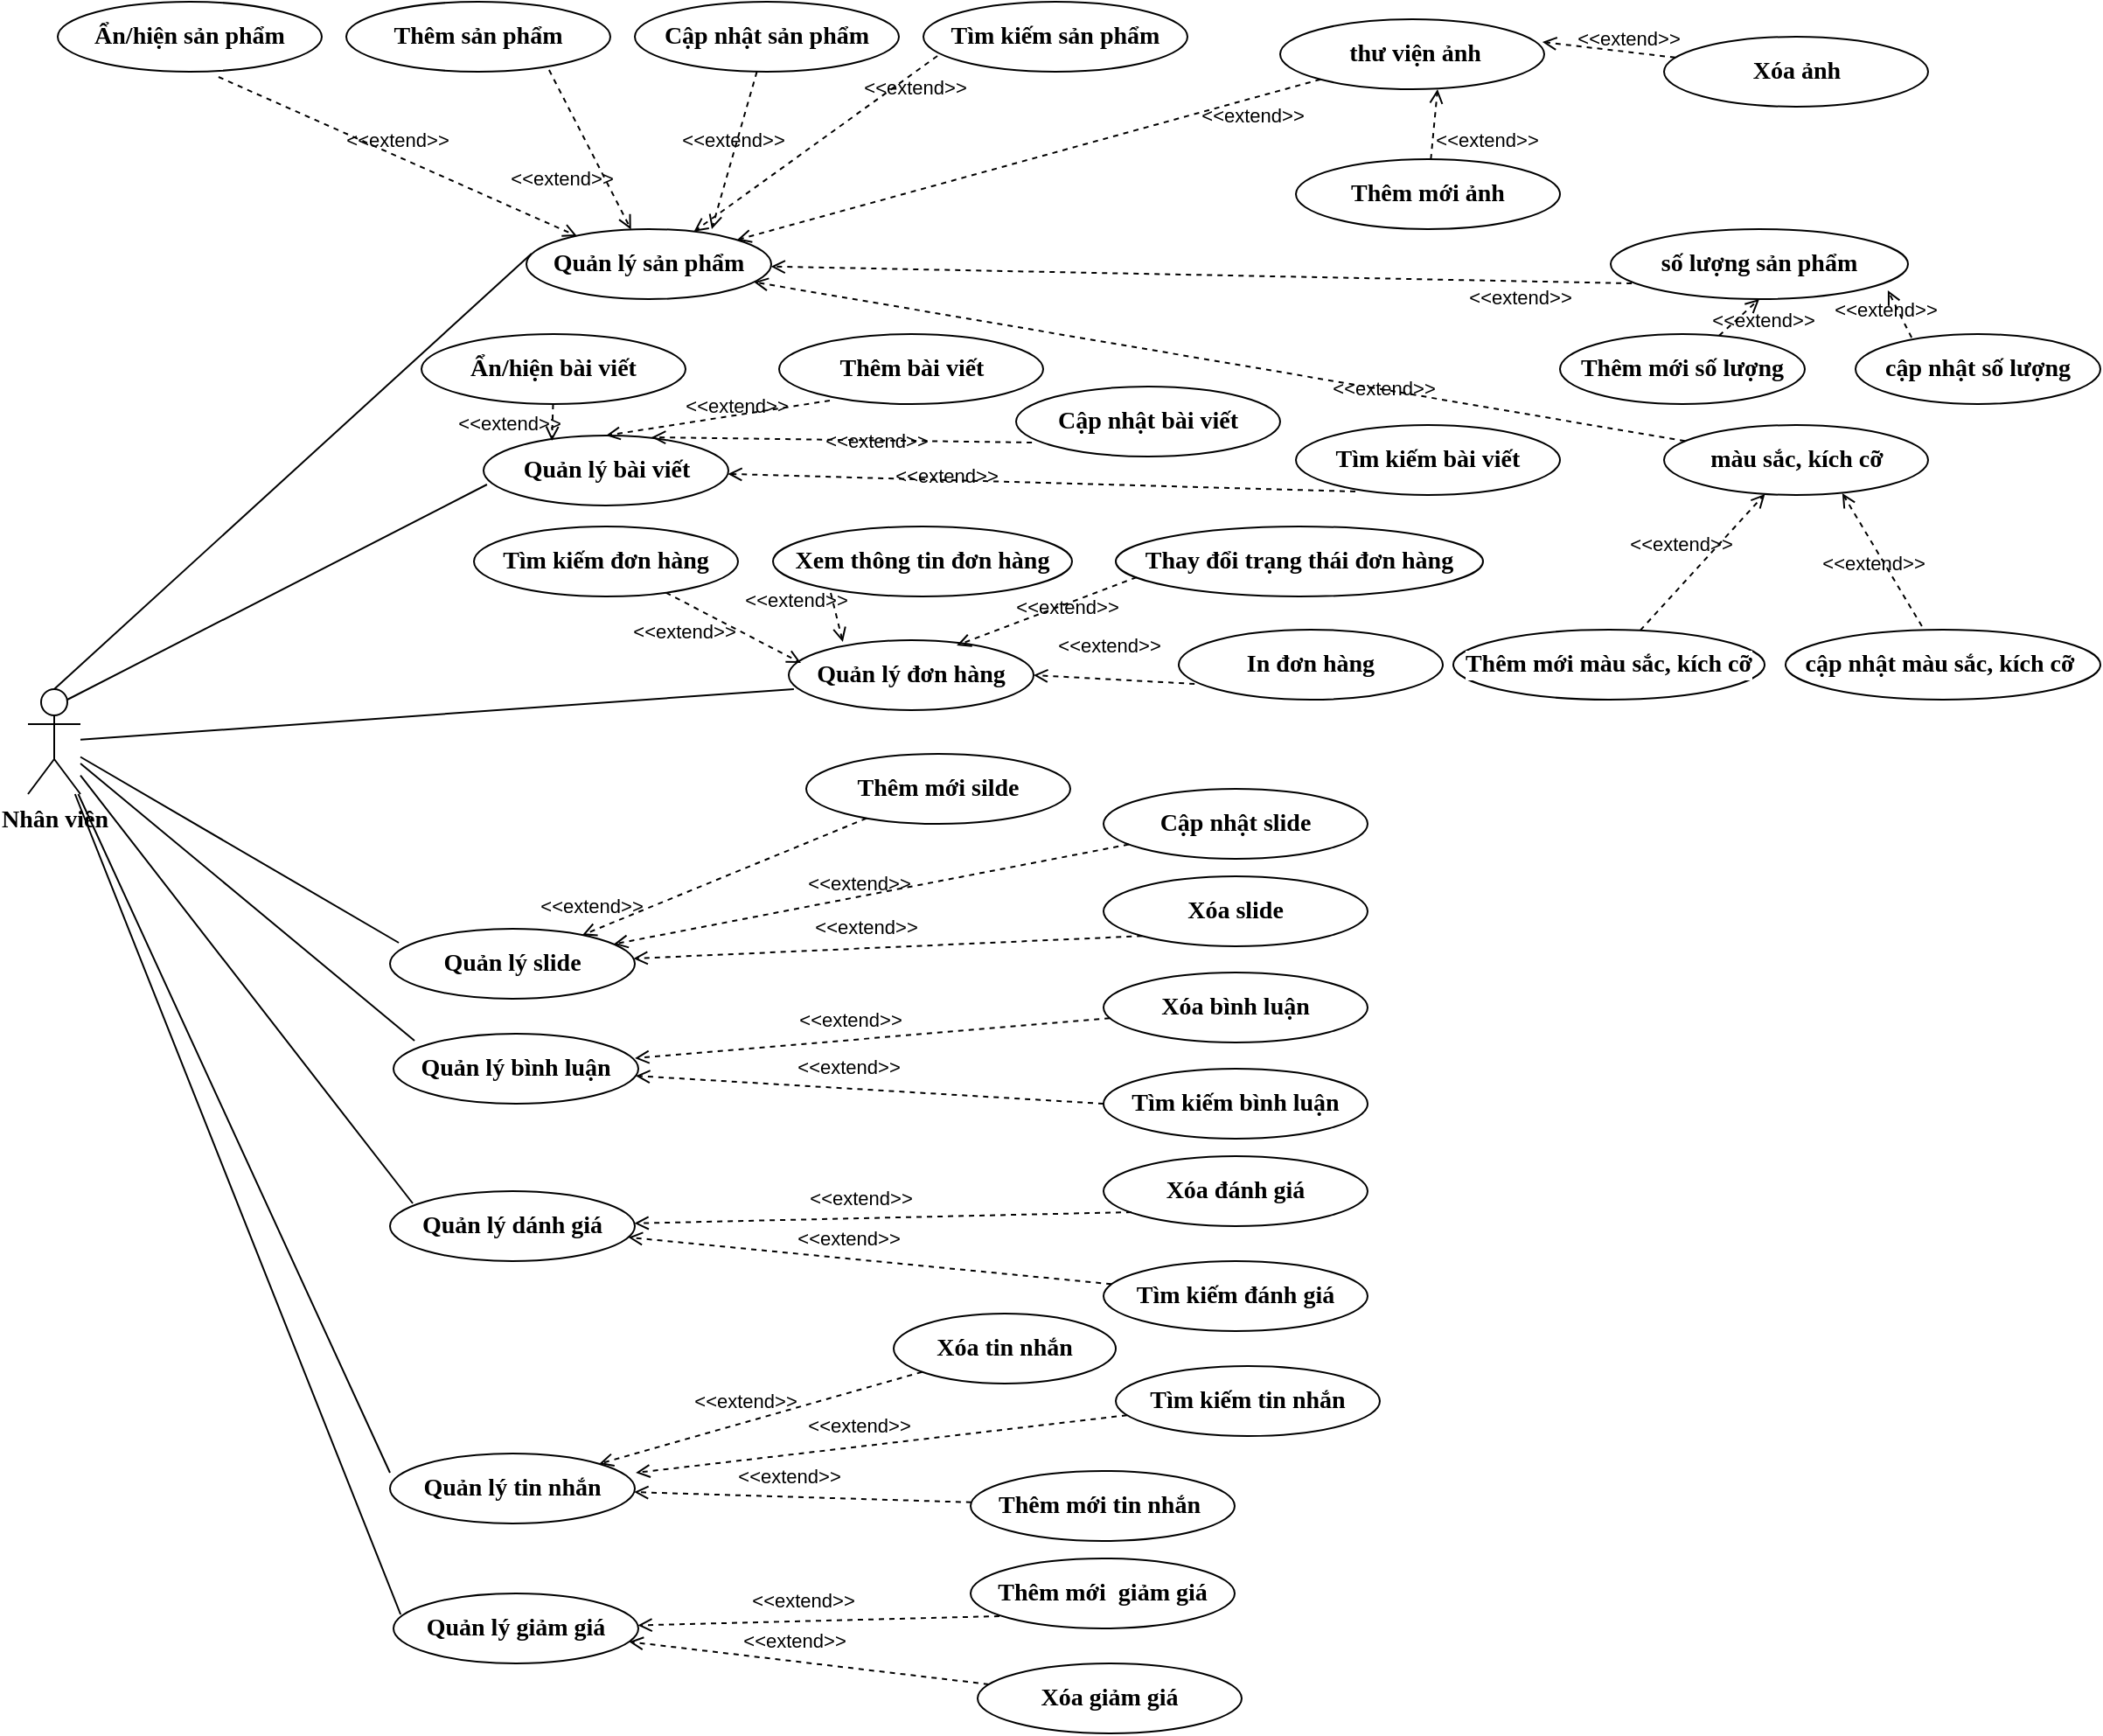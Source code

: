 <mxfile version="20.5.3" type="github" pages="3">
  <diagram id="Hqc6EgBlEwBnCfrG9z_i" name="uc nhan vien">
    <mxGraphModel dx="1422" dy="762" grid="1" gridSize="10" guides="1" tooltips="1" connect="1" arrows="1" fold="1" page="1" pageScale="1" pageWidth="827" pageHeight="1169" math="0" shadow="0">
      <root>
        <mxCell id="0" />
        <mxCell id="1" parent="0" />
        <mxCell id="ZpHnh_WE4odlHeSEU8pg-1" value="Nhân viên" style="shape=umlActor;verticalLabelPosition=bottom;verticalAlign=top;html=1;outlineConnect=0;fontFamily=Times New Roman;fontSize=14;labelBackgroundColor=default;fontColor=#000000;fontStyle=1;labelBorderColor=none;" parent="1" vertex="1">
          <mxGeometry x="15" y="403" width="30" height="60" as="geometry" />
        </mxCell>
        <mxCell id="ZpHnh_WE4odlHeSEU8pg-2" value="&lt;span style=&quot;font-size: 14px;&quot;&gt;Quản lý sản phẩm&lt;/span&gt;" style="ellipse;whiteSpace=wrap;html=1;fontFamily=Times New Roman;fontSize=14;labelBackgroundColor=default;fontColor=#000000;fontStyle=1;labelBorderColor=none;" parent="1" vertex="1">
          <mxGeometry x="300" y="140" width="140" height="40" as="geometry" />
        </mxCell>
        <mxCell id="ZpHnh_WE4odlHeSEU8pg-3" value="&lt;span style=&quot;font-size: 14px;&quot;&gt;Quản lý bài viết&lt;/span&gt;" style="ellipse;whiteSpace=wrap;html=1;fontFamily=Times New Roman;fontSize=14;labelBackgroundColor=default;fontColor=#000000;fontStyle=1;labelBorderColor=none;" parent="1" vertex="1">
          <mxGeometry x="275.5" y="258" width="140" height="40" as="geometry" />
        </mxCell>
        <mxCell id="ZpHnh_WE4odlHeSEU8pg-4" value="&lt;span style=&quot;font-size: 14px;&quot;&gt;Quản lý đơn hàng&lt;/span&gt;" style="ellipse;whiteSpace=wrap;html=1;fontFamily=Times New Roman;fontSize=14;labelBackgroundColor=default;fontColor=#000000;fontStyle=1;labelBorderColor=none;" parent="1" vertex="1">
          <mxGeometry x="450" y="375" width="140" height="40" as="geometry" />
        </mxCell>
        <mxCell id="ZpHnh_WE4odlHeSEU8pg-5" value="&lt;span style=&quot;font-size: 14px;&quot;&gt;Quản lý slide&lt;/span&gt;" style="ellipse;whiteSpace=wrap;html=1;fontFamily=Times New Roman;fontSize=14;labelBackgroundColor=default;fontColor=#000000;fontStyle=1;labelBorderColor=none;" parent="1" vertex="1">
          <mxGeometry x="222" y="540" width="140" height="40" as="geometry" />
        </mxCell>
        <mxCell id="ZpHnh_WE4odlHeSEU8pg-6" value="&lt;span style=&quot;font-size: 14px;&quot;&gt;Quản lý bình luận&lt;/span&gt;" style="ellipse;whiteSpace=wrap;html=1;fontFamily=Times New Roman;fontSize=14;labelBackgroundColor=default;fontColor=#000000;fontStyle=1;labelBorderColor=none;" parent="1" vertex="1">
          <mxGeometry x="224" y="600" width="140" height="40" as="geometry" />
        </mxCell>
        <mxCell id="ZpHnh_WE4odlHeSEU8pg-7" value="&lt;span style=&quot;font-size: 14px;&quot;&gt;Quản lý tin nhắn&lt;/span&gt;" style="ellipse;whiteSpace=wrap;html=1;fontFamily=Times New Roman;fontSize=14;labelBackgroundColor=default;fontColor=#000000;fontStyle=1;labelBorderColor=none;" parent="1" vertex="1">
          <mxGeometry x="222" y="840" width="140" height="40" as="geometry" />
        </mxCell>
        <mxCell id="ZpHnh_WE4odlHeSEU8pg-8" value="&lt;span style=&quot;font-size: 14px;&quot;&gt;Quản lý giảm giá&lt;/span&gt;" style="ellipse;whiteSpace=wrap;html=1;fontFamily=Times New Roman;fontSize=14;labelBackgroundColor=default;fontColor=#000000;fontStyle=1;labelBorderColor=none;" parent="1" vertex="1">
          <mxGeometry x="224" y="920" width="140" height="40" as="geometry" />
        </mxCell>
        <mxCell id="ZpHnh_WE4odlHeSEU8pg-9" value="&lt;span style=&quot;font-size: 14px;&quot;&gt;Quản lý dánh giá&lt;/span&gt;" style="ellipse;whiteSpace=wrap;html=1;fontFamily=Times New Roman;fontSize=14;labelBackgroundColor=default;fontColor=#000000;fontStyle=1;labelBorderColor=none;" parent="1" vertex="1">
          <mxGeometry x="222" y="690" width="140" height="40" as="geometry" />
        </mxCell>
        <mxCell id="ZpHnh_WE4odlHeSEU8pg-10" style="edgeStyle=orthogonalEdgeStyle;rounded=0;orthogonalLoop=1;jettySize=auto;html=1;exitX=0.5;exitY=1;exitDx=0;exitDy=0;" parent="1" source="ZpHnh_WE4odlHeSEU8pg-5" target="ZpHnh_WE4odlHeSEU8pg-5" edge="1">
          <mxGeometry relative="1" as="geometry" />
        </mxCell>
        <mxCell id="ZpHnh_WE4odlHeSEU8pg-11" value="" style="endArrow=none;html=1;rounded=0;entryX=0.021;entryY=0.35;entryDx=0;entryDy=0;entryPerimeter=0;exitX=0.5;exitY=0;exitDx=0;exitDy=0;exitPerimeter=0;" parent="1" source="ZpHnh_WE4odlHeSEU8pg-1" target="ZpHnh_WE4odlHeSEU8pg-2" edge="1">
          <mxGeometry width="50" height="50" relative="1" as="geometry">
            <mxPoint x="387" y="504" as="sourcePoint" />
            <mxPoint x="437" y="454" as="targetPoint" />
          </mxGeometry>
        </mxCell>
        <mxCell id="ZpHnh_WE4odlHeSEU8pg-12" value="" style="endArrow=none;html=1;rounded=0;entryX=0.014;entryY=0.7;entryDx=0;entryDy=0;entryPerimeter=0;exitX=0.75;exitY=0.1;exitDx=0;exitDy=0;exitPerimeter=0;" parent="1" source="ZpHnh_WE4odlHeSEU8pg-1" target="ZpHnh_WE4odlHeSEU8pg-3" edge="1">
          <mxGeometry width="50" height="50" relative="1" as="geometry">
            <mxPoint x="31.06" y="512" as="sourcePoint" />
            <mxPoint x="186.0" y="224" as="targetPoint" />
          </mxGeometry>
        </mxCell>
        <mxCell id="ZpHnh_WE4odlHeSEU8pg-13" value="" style="endArrow=none;html=1;rounded=0;entryX=0.021;entryY=0.7;entryDx=0;entryDy=0;entryPerimeter=0;" parent="1" source="ZpHnh_WE4odlHeSEU8pg-1" target="ZpHnh_WE4odlHeSEU8pg-4" edge="1">
          <mxGeometry width="50" height="50" relative="1" as="geometry">
            <mxPoint x="51.5" y="423" as="sourcePoint" />
            <mxPoint x="197.96" y="244" as="targetPoint" />
          </mxGeometry>
        </mxCell>
        <mxCell id="ZpHnh_WE4odlHeSEU8pg-14" value="" style="endArrow=none;html=1;rounded=0;entryX=0.036;entryY=0.2;entryDx=0;entryDy=0;entryPerimeter=0;" parent="1" source="ZpHnh_WE4odlHeSEU8pg-1" target="ZpHnh_WE4odlHeSEU8pg-5" edge="1">
          <mxGeometry width="50" height="50" relative="1" as="geometry">
            <mxPoint x="55" y="433.264" as="sourcePoint" />
            <mxPoint x="207.94" y="334" as="targetPoint" />
          </mxGeometry>
        </mxCell>
        <mxCell id="ZpHnh_WE4odlHeSEU8pg-15" value="" style="endArrow=none;html=1;rounded=0;entryX=0.086;entryY=0.1;entryDx=0;entryDy=0;entryPerimeter=0;" parent="1" source="ZpHnh_WE4odlHeSEU8pg-1" target="ZpHnh_WE4odlHeSEU8pg-6" edge="1">
          <mxGeometry width="50" height="50" relative="1" as="geometry">
            <mxPoint x="55" y="439.461" as="sourcePoint" />
            <mxPoint x="201.04" y="405" as="targetPoint" />
          </mxGeometry>
        </mxCell>
        <mxCell id="ZpHnh_WE4odlHeSEU8pg-16" value="" style="endArrow=none;html=1;rounded=0;entryX=0.093;entryY=0.175;entryDx=0;entryDy=0;entryPerimeter=0;" parent="1" source="ZpHnh_WE4odlHeSEU8pg-1" target="ZpHnh_WE4odlHeSEU8pg-9" edge="1">
          <mxGeometry width="50" height="50" relative="1" as="geometry">
            <mxPoint x="55" y="447.248" as="sourcePoint" />
            <mxPoint x="213.04" y="492" as="targetPoint" />
          </mxGeometry>
        </mxCell>
        <mxCell id="ZpHnh_WE4odlHeSEU8pg-17" value="" style="endArrow=none;html=1;rounded=0;entryX=0;entryY=0.275;entryDx=0;entryDy=0;entryPerimeter=0;" parent="1" source="ZpHnh_WE4odlHeSEU8pg-1" target="ZpHnh_WE4odlHeSEU8pg-7" edge="1">
          <mxGeometry width="50" height="50" relative="1" as="geometry">
            <mxPoint x="55" y="452.826" as="sourcePoint" />
            <mxPoint x="214.02" y="557" as="targetPoint" />
          </mxGeometry>
        </mxCell>
        <mxCell id="ZpHnh_WE4odlHeSEU8pg-18" value="" style="endArrow=none;html=1;rounded=0;entryX=0.029;entryY=0.3;entryDx=0;entryDy=0;entryPerimeter=0;" parent="1" source="ZpHnh_WE4odlHeSEU8pg-1" target="ZpHnh_WE4odlHeSEU8pg-8" edge="1">
          <mxGeometry width="50" height="50" relative="1" as="geometry">
            <mxPoint x="55" y="461.091" as="sourcePoint" />
            <mxPoint x="205" y="642" as="targetPoint" />
          </mxGeometry>
        </mxCell>
        <mxCell id="ZpHnh_WE4odlHeSEU8pg-19" value="&lt;span style=&quot;font-size: 14px;&quot;&gt;Ẩn/hiện&amp;nbsp;sản phẩm&lt;/span&gt;" style="ellipse;whiteSpace=wrap;html=1;fontFamily=Times New Roman;fontSize=14;labelBackgroundColor=default;fontColor=#000000;fontStyle=1;labelBorderColor=none;" parent="1" vertex="1">
          <mxGeometry x="32" y="10" width="151" height="40" as="geometry" />
        </mxCell>
        <mxCell id="ZpHnh_WE4odlHeSEU8pg-20" value="&lt;span style=&quot;font-size: 14px;&quot;&gt;Thêm sản phẩm&lt;/span&gt;" style="ellipse;whiteSpace=wrap;html=1;fontFamily=Times New Roman;fontSize=14;labelBackgroundColor=default;fontColor=#000000;fontStyle=1;labelBorderColor=none;" parent="1" vertex="1">
          <mxGeometry x="197" y="10" width="151" height="40" as="geometry" />
        </mxCell>
        <mxCell id="ZpHnh_WE4odlHeSEU8pg-21" value="&lt;span style=&quot;font-size: 14px;&quot;&gt;Cập nhật sản phẩm&lt;/span&gt;" style="ellipse;whiteSpace=wrap;html=1;fontFamily=Times New Roman;fontSize=14;labelBackgroundColor=default;fontColor=#000000;fontStyle=1;labelBorderColor=none;" parent="1" vertex="1">
          <mxGeometry x="362" y="10" width="151" height="40" as="geometry" />
        </mxCell>
        <mxCell id="ZpHnh_WE4odlHeSEU8pg-22" value="&lt;span style=&quot;font-size: 14px;&quot;&gt;Tìm kiếm sản phẩm&lt;/span&gt;" style="ellipse;whiteSpace=wrap;html=1;fontFamily=Times New Roman;fontSize=14;labelBackgroundColor=default;fontColor=#000000;fontStyle=1;labelBorderColor=none;" parent="1" vertex="1">
          <mxGeometry x="527" y="10" width="151" height="40" as="geometry" />
        </mxCell>
        <mxCell id="ZpHnh_WE4odlHeSEU8pg-23" value="&amp;lt;&amp;lt;extend&amp;gt;&amp;gt;" style="html=1;verticalAlign=bottom;labelBackgroundColor=none;endArrow=open;endFill=0;dashed=1;rounded=0;exitX=0.609;exitY=1.075;exitDx=0;exitDy=0;exitPerimeter=0;entryX=0.207;entryY=0.1;entryDx=0;entryDy=0;entryPerimeter=0;" parent="1" source="ZpHnh_WE4odlHeSEU8pg-19" target="ZpHnh_WE4odlHeSEU8pg-2" edge="1">
          <mxGeometry width="160" relative="1" as="geometry">
            <mxPoint x="332" y="379" as="sourcePoint" />
            <mxPoint x="492" y="379" as="targetPoint" />
          </mxGeometry>
        </mxCell>
        <mxCell id="ZpHnh_WE4odlHeSEU8pg-24" value="&amp;lt;&amp;lt;extend&amp;gt;&amp;gt;" style="html=1;verticalAlign=bottom;labelBackgroundColor=none;endArrow=open;endFill=0;dashed=1;rounded=0;exitX=0.053;exitY=0.775;exitDx=0;exitDy=0;exitPerimeter=0;" parent="1" source="ZpHnh_WE4odlHeSEU8pg-22" target="ZpHnh_WE4odlHeSEU8pg-2" edge="1">
          <mxGeometry x="-0.699" y="14" width="160" relative="1" as="geometry">
            <mxPoint x="574.999" y="77" as="sourcePoint" />
            <mxPoint x="771.02" y="105" as="targetPoint" />
            <mxPoint as="offset" />
          </mxGeometry>
        </mxCell>
        <mxCell id="ZpHnh_WE4odlHeSEU8pg-25" value="&amp;lt;&amp;lt;extend&amp;gt;&amp;gt;" style="html=1;verticalAlign=bottom;labelBackgroundColor=none;endArrow=open;endFill=0;dashed=1;rounded=0;entryX=0.757;entryY=0;entryDx=0;entryDy=0;entryPerimeter=0;" parent="1" source="ZpHnh_WE4odlHeSEU8pg-21" target="ZpHnh_WE4odlHeSEU8pg-2" edge="1">
          <mxGeometry x="0.075" width="160" relative="1" as="geometry">
            <mxPoint x="601.93" y="60" as="sourcePoint" />
            <mxPoint x="441" y="107" as="targetPoint" />
            <mxPoint as="offset" />
          </mxGeometry>
        </mxCell>
        <mxCell id="ZpHnh_WE4odlHeSEU8pg-26" value="&amp;lt;&amp;lt;extend&amp;gt;&amp;gt;" style="html=1;verticalAlign=bottom;labelBackgroundColor=none;endArrow=open;endFill=0;dashed=1;rounded=0;exitX=0.768;exitY=0.975;exitDx=0;exitDy=0;exitPerimeter=0;" parent="1" source="ZpHnh_WE4odlHeSEU8pg-20" target="ZpHnh_WE4odlHeSEU8pg-2" edge="1">
          <mxGeometry x="0.294" y="-26" width="160" relative="1" as="geometry">
            <mxPoint x="430.895" y="59.51" as="sourcePoint" />
            <mxPoint x="406.98" y="87" as="targetPoint" />
            <mxPoint as="offset" />
          </mxGeometry>
        </mxCell>
        <mxCell id="ZpHnh_WE4odlHeSEU8pg-27" value="&lt;span style=&quot;font-size: 14px;&quot;&gt;Ẩn/hiện bài viết&lt;/span&gt;" style="ellipse;whiteSpace=wrap;html=1;fontFamily=Times New Roman;fontSize=14;labelBackgroundColor=default;fontColor=#000000;fontStyle=1;labelBorderColor=none;" parent="1" vertex="1">
          <mxGeometry x="240" y="200" width="151" height="40" as="geometry" />
        </mxCell>
        <mxCell id="ZpHnh_WE4odlHeSEU8pg-28" value="&lt;span style=&quot;font-size: 14px;&quot;&gt;Thêm bài viết&lt;/span&gt;" style="ellipse;whiteSpace=wrap;html=1;fontFamily=Times New Roman;fontSize=14;labelBackgroundColor=default;fontColor=#000000;fontStyle=1;labelBorderColor=none;" parent="1" vertex="1">
          <mxGeometry x="444.5" y="200" width="151" height="40" as="geometry" />
        </mxCell>
        <mxCell id="ZpHnh_WE4odlHeSEU8pg-29" value="&lt;span style=&quot;font-size: 14px;&quot;&gt;Cập nhật bài viết&lt;/span&gt;" style="ellipse;whiteSpace=wrap;html=1;fontFamily=Times New Roman;fontSize=14;labelBackgroundColor=default;fontColor=#000000;fontStyle=1;labelBorderColor=none;" parent="1" vertex="1">
          <mxGeometry x="580" y="230" width="151" height="40" as="geometry" />
        </mxCell>
        <mxCell id="ZpHnh_WE4odlHeSEU8pg-30" value="&lt;span style=&quot;font-size: 14px;&quot;&gt;Tìm kiếm bài viết&lt;/span&gt;" style="ellipse;whiteSpace=wrap;html=1;fontFamily=Times New Roman;fontSize=14;labelBackgroundColor=default;fontColor=#000000;fontStyle=1;labelBorderColor=none;" parent="1" vertex="1">
          <mxGeometry x="740" y="252" width="151" height="40" as="geometry" />
        </mxCell>
        <mxCell id="ZpHnh_WE4odlHeSEU8pg-31" value="&amp;lt;&amp;lt;extend&amp;gt;&amp;gt;" style="html=1;verticalAlign=bottom;labelBackgroundColor=none;endArrow=open;endFill=0;dashed=1;rounded=0;entryX=0.279;entryY=0.075;entryDx=0;entryDy=0;entryPerimeter=0;" parent="1" source="ZpHnh_WE4odlHeSEU8pg-27" target="ZpHnh_WE4odlHeSEU8pg-3" edge="1">
          <mxGeometry x="1" y="-25" width="160" relative="1" as="geometry">
            <mxPoint x="308" y="437" as="sourcePoint" />
            <mxPoint x="468" y="437" as="targetPoint" />
            <mxPoint as="offset" />
          </mxGeometry>
        </mxCell>
        <mxCell id="ZpHnh_WE4odlHeSEU8pg-32" value="&amp;lt;&amp;lt;extend&amp;gt;&amp;gt;" style="html=1;verticalAlign=bottom;labelBackgroundColor=none;endArrow=open;endFill=0;dashed=1;rounded=0;entryX=0.5;entryY=0;entryDx=0;entryDy=0;exitX=0.192;exitY=0.95;exitDx=0;exitDy=0;exitPerimeter=0;" parent="1" source="ZpHnh_WE4odlHeSEU8pg-28" target="ZpHnh_WE4odlHeSEU8pg-3" edge="1">
          <mxGeometry x="-0.155" y="4" width="160" relative="1" as="geometry">
            <mxPoint x="295.539" y="239.283" as="sourcePoint" />
            <mxPoint x="329.06" y="271" as="targetPoint" />
            <mxPoint as="offset" />
          </mxGeometry>
        </mxCell>
        <mxCell id="ZpHnh_WE4odlHeSEU8pg-33" value="&amp;lt;&amp;lt;extend&amp;gt;&amp;gt;" style="html=1;verticalAlign=bottom;labelBackgroundColor=none;endArrow=open;endFill=0;dashed=1;rounded=0;exitX=0.06;exitY=0.8;exitDx=0;exitDy=0;exitPerimeter=0;entryX=0.686;entryY=0.025;entryDx=0;entryDy=0;entryPerimeter=0;" parent="1" source="ZpHnh_WE4odlHeSEU8pg-29" target="ZpHnh_WE4odlHeSEU8pg-3" edge="1">
          <mxGeometry x="-0.182" y="9" width="160" relative="1" as="geometry">
            <mxPoint x="393.992" y="238" as="sourcePoint" />
            <mxPoint x="386" y="259" as="targetPoint" />
            <mxPoint as="offset" />
          </mxGeometry>
        </mxCell>
        <mxCell id="ZpHnh_WE4odlHeSEU8pg-34" value="&amp;lt;&amp;lt;extend&amp;gt;&amp;gt;" style="html=1;verticalAlign=bottom;labelBackgroundColor=none;endArrow=open;endFill=0;dashed=1;rounded=0;exitX=0.225;exitY=0.95;exitDx=0;exitDy=0;exitPerimeter=0;" parent="1" source="ZpHnh_WE4odlHeSEU8pg-30" target="ZpHnh_WE4odlHeSEU8pg-3" edge="1">
          <mxGeometry x="0.303" y="7" width="160" relative="1" as="geometry">
            <mxPoint x="539.06" y="232" as="sourcePoint" />
            <mxPoint x="386.04" y="269" as="targetPoint" />
            <mxPoint as="offset" />
          </mxGeometry>
        </mxCell>
        <mxCell id="ZpHnh_WE4odlHeSEU8pg-35" value="&lt;span style=&quot;font-size: 14px;&quot;&gt;Tìm kiếm đơn hàng&lt;/span&gt;" style="ellipse;whiteSpace=wrap;html=1;fontFamily=Times New Roman;fontSize=14;labelBackgroundColor=default;fontColor=#000000;fontStyle=1;labelBorderColor=none;" parent="1" vertex="1">
          <mxGeometry x="270" y="310" width="151" height="40" as="geometry" />
        </mxCell>
        <mxCell id="ZpHnh_WE4odlHeSEU8pg-36" value="&lt;span style=&quot;font-size: 14px;&quot;&gt;Xem thông tin đơn hàng&lt;/span&gt;" style="ellipse;whiteSpace=wrap;html=1;fontFamily=Times New Roman;fontSize=14;labelBackgroundColor=default;fontColor=#000000;fontStyle=1;labelBorderColor=none;" parent="1" vertex="1">
          <mxGeometry x="441" y="310" width="171" height="40" as="geometry" />
        </mxCell>
        <mxCell id="ZpHnh_WE4odlHeSEU8pg-37" value="&lt;span style=&quot;font-size: 14px;&quot;&gt;Thay đổi trạng thái đơn hàng&lt;/span&gt;" style="ellipse;whiteSpace=wrap;html=1;fontFamily=Times New Roman;fontSize=14;labelBackgroundColor=default;fontColor=#000000;fontStyle=1;labelBorderColor=none;" parent="1" vertex="1">
          <mxGeometry x="637" y="310" width="210" height="40" as="geometry" />
        </mxCell>
        <mxCell id="ZpHnh_WE4odlHeSEU8pg-38" value="&lt;span style=&quot;font-size: 14px;&quot;&gt;In đơn hàng&lt;/span&gt;" style="ellipse;whiteSpace=wrap;html=1;fontFamily=Times New Roman;fontSize=14;labelBackgroundColor=default;fontColor=#000000;fontStyle=1;labelBorderColor=none;" parent="1" vertex="1">
          <mxGeometry x="673" y="369" width="151" height="40" as="geometry" />
        </mxCell>
        <mxCell id="ZpHnh_WE4odlHeSEU8pg-39" value="&amp;lt;&amp;lt;extend&amp;gt;&amp;gt;" style="html=1;verticalAlign=bottom;labelBackgroundColor=none;endArrow=open;endFill=0;dashed=1;rounded=0;entryX=0.05;entryY=0.325;entryDx=0;entryDy=0;entryPerimeter=0;" parent="1" source="ZpHnh_WE4odlHeSEU8pg-35" target="ZpHnh_WE4odlHeSEU8pg-4" edge="1">
          <mxGeometry x="-0.451" y="-23" width="160" relative="1" as="geometry">
            <mxPoint x="307" y="420" as="sourcePoint" />
            <mxPoint x="467" y="420" as="targetPoint" />
            <mxPoint as="offset" />
          </mxGeometry>
        </mxCell>
        <mxCell id="ZpHnh_WE4odlHeSEU8pg-40" value="&amp;lt;&amp;lt;extend&amp;gt;&amp;gt;" style="html=1;verticalAlign=bottom;labelBackgroundColor=none;endArrow=open;endFill=0;dashed=1;rounded=0;entryX=0.221;entryY=0.025;entryDx=0;entryDy=0;entryPerimeter=0;exitX=0.193;exitY=0.95;exitDx=0;exitDy=0;exitPerimeter=0;" parent="1" source="ZpHnh_WE4odlHeSEU8pg-36" target="ZpHnh_WE4odlHeSEU8pg-4" edge="1">
          <mxGeometry x="-0.451" y="-23" width="160" relative="1" as="geometry">
            <mxPoint x="389.639" y="357.839" as="sourcePoint" />
            <mxPoint x="467" y="398" as="targetPoint" />
            <mxPoint as="offset" />
          </mxGeometry>
        </mxCell>
        <mxCell id="ZpHnh_WE4odlHeSEU8pg-41" value="&amp;lt;&amp;lt;extend&amp;gt;&amp;gt;" style="html=1;verticalAlign=bottom;labelBackgroundColor=none;endArrow=open;endFill=0;dashed=1;rounded=0;entryX=0.686;entryY=0.075;entryDx=0;entryDy=0;entryPerimeter=0;exitX=0.057;exitY=0.725;exitDx=0;exitDy=0;exitPerimeter=0;" parent="1" source="ZpHnh_WE4odlHeSEU8pg-37" target="ZpHnh_WE4odlHeSEU8pg-4" edge="1">
          <mxGeometry x="-0.153" y="10" width="160" relative="1" as="geometry">
            <mxPoint x="399.639" y="367.839" as="sourcePoint" />
            <mxPoint x="477" y="408" as="targetPoint" />
            <mxPoint as="offset" />
          </mxGeometry>
        </mxCell>
        <mxCell id="ZpHnh_WE4odlHeSEU8pg-42" value="&amp;lt;&amp;lt;extend&amp;gt;&amp;gt;" style="html=1;verticalAlign=bottom;labelBackgroundColor=none;endArrow=open;endFill=0;dashed=1;rounded=0;entryX=1;entryY=0.5;entryDx=0;entryDy=0;exitX=0.06;exitY=0.775;exitDx=0;exitDy=0;exitPerimeter=0;" parent="1" source="ZpHnh_WE4odlHeSEU8pg-38" target="ZpHnh_WE4odlHeSEU8pg-4" edge="1">
          <mxGeometry x="0.078" y="-10" width="160" relative="1" as="geometry">
            <mxPoint x="409.639" y="377.839" as="sourcePoint" />
            <mxPoint x="487" y="418" as="targetPoint" />
            <mxPoint as="offset" />
          </mxGeometry>
        </mxCell>
        <mxCell id="mwnsOoS200Rbrghm0TMF-1" value="&lt;span style=&quot;font-size: 14px;&quot;&gt;Thêm mới silde&lt;/span&gt;" style="ellipse;whiteSpace=wrap;html=1;fontFamily=Times New Roman;fontSize=14;labelBackgroundColor=default;fontColor=#000000;fontStyle=1;labelBorderColor=none;" parent="1" vertex="1">
          <mxGeometry x="460" y="440" width="151" height="40" as="geometry" />
        </mxCell>
        <mxCell id="mwnsOoS200Rbrghm0TMF-2" value="&lt;span style=&quot;font-size: 14px;&quot;&gt;Xóa slide&lt;/span&gt;" style="ellipse;whiteSpace=wrap;html=1;fontFamily=Times New Roman;fontSize=14;labelBackgroundColor=default;fontColor=#000000;fontStyle=1;labelBorderColor=none;" parent="1" vertex="1">
          <mxGeometry x="630" y="510" width="151" height="40" as="geometry" />
        </mxCell>
        <mxCell id="mwnsOoS200Rbrghm0TMF-4" value="Cập nhật slide" style="ellipse;whiteSpace=wrap;html=1;fontFamily=Times New Roman;fontSize=14;labelBackgroundColor=default;fontColor=#000000;fontStyle=1;labelBorderColor=none;" parent="1" vertex="1">
          <mxGeometry x="630" y="460" width="151" height="40" as="geometry" />
        </mxCell>
        <mxCell id="mwnsOoS200Rbrghm0TMF-5" value="&amp;lt;&amp;lt;extend&amp;gt;&amp;gt;" style="html=1;verticalAlign=bottom;labelBackgroundColor=none;endArrow=open;endFill=0;dashed=1;rounded=0;" parent="1" source="mwnsOoS200Rbrghm0TMF-1" target="ZpHnh_WE4odlHeSEU8pg-5" edge="1">
          <mxGeometry x="0.901" y="-5" width="160" relative="1" as="geometry">
            <mxPoint x="414.639" y="307.839" as="sourcePoint" />
            <mxPoint x="492" y="348" as="targetPoint" />
            <mxPoint x="-1" as="offset" />
          </mxGeometry>
        </mxCell>
        <mxCell id="mwnsOoS200Rbrghm0TMF-6" value="&amp;lt;&amp;lt;extend&amp;gt;&amp;gt;" style="html=1;verticalAlign=bottom;labelBackgroundColor=none;endArrow=open;endFill=0;dashed=1;rounded=0;" parent="1" source="mwnsOoS200Rbrghm0TMF-4" target="ZpHnh_WE4odlHeSEU8pg-5" edge="1">
          <mxGeometry x="0.05" y="1" width="160" relative="1" as="geometry">
            <mxPoint x="400.88" y="428.037" as="sourcePoint" />
            <mxPoint x="348.014" y="457.214" as="targetPoint" />
            <mxPoint as="offset" />
            <Array as="points" />
          </mxGeometry>
        </mxCell>
        <mxCell id="mwnsOoS200Rbrghm0TMF-7" value="&amp;lt;&amp;lt;extend&amp;gt;&amp;gt;" style="html=1;verticalAlign=bottom;labelBackgroundColor=none;endArrow=open;endFill=0;dashed=1;rounded=0;exitX=0;exitY=1;exitDx=0;exitDy=0;" parent="1" source="mwnsOoS200Rbrghm0TMF-2" edge="1" target="ZpHnh_WE4odlHeSEU8pg-5">
          <mxGeometry x="0.09" y="-3" width="160" relative="1" as="geometry">
            <mxPoint x="553.952" y="427.799" as="sourcePoint" />
            <mxPoint x="374.94" y="459" as="targetPoint" />
            <mxPoint as="offset" />
            <Array as="points" />
          </mxGeometry>
        </mxCell>
        <mxCell id="mwnsOoS200Rbrghm0TMF-9" value="Xóa bình luận" style="ellipse;whiteSpace=wrap;html=1;fontFamily=Times New Roman;fontSize=14;labelBackgroundColor=default;fontColor=#000000;fontStyle=1;labelBorderColor=none;" parent="1" vertex="1">
          <mxGeometry x="630" y="565" width="151" height="40" as="geometry" />
        </mxCell>
        <mxCell id="mwnsOoS200Rbrghm0TMF-10" value="Tìm kiếm bình luận" style="ellipse;whiteSpace=wrap;html=1;fontFamily=Times New Roman;fontSize=14;labelBackgroundColor=default;fontColor=#000000;fontStyle=1;labelBorderColor=none;" parent="1" vertex="1">
          <mxGeometry x="630" y="620" width="151" height="40" as="geometry" />
        </mxCell>
        <mxCell id="g4oJO_N23mXARkw6jjQj-1" value="&amp;lt;&amp;lt;extend&amp;gt;&amp;gt;" style="html=1;verticalAlign=bottom;labelBackgroundColor=none;endArrow=open;endFill=0;dashed=1;rounded=0;entryX=0.986;entryY=0.35;entryDx=0;entryDy=0;entryPerimeter=0;" edge="1" parent="1" source="mwnsOoS200Rbrghm0TMF-9" target="ZpHnh_WE4odlHeSEU8pg-6">
          <mxGeometry x="0.09" y="-3" width="160" relative="1" as="geometry">
            <mxPoint x="737.291" y="444.189" as="sourcePoint" />
            <mxPoint x="384.94" y="469" as="targetPoint" />
            <mxPoint as="offset" />
            <Array as="points" />
          </mxGeometry>
        </mxCell>
        <mxCell id="g4oJO_N23mXARkw6jjQj-2" value="&amp;lt;&amp;lt;extend&amp;gt;&amp;gt;" style="html=1;verticalAlign=bottom;labelBackgroundColor=none;endArrow=open;endFill=0;dashed=1;rounded=0;exitX=0;exitY=0.5;exitDx=0;exitDy=0;" edge="1" parent="1" source="mwnsOoS200Rbrghm0TMF-10" target="ZpHnh_WE4odlHeSEU8pg-6">
          <mxGeometry x="0.09" y="-3" width="160" relative="1" as="geometry">
            <mxPoint x="441.056" y="521.54" as="sourcePoint" />
            <mxPoint x="346.98" y="558" as="targetPoint" />
            <mxPoint as="offset" />
            <Array as="points" />
          </mxGeometry>
        </mxCell>
        <mxCell id="g4oJO_N23mXARkw6jjQj-3" value="Tìm kiếm đánh giá" style="ellipse;whiteSpace=wrap;html=1;fontFamily=Times New Roman;fontSize=14;labelBackgroundColor=default;fontColor=#000000;fontStyle=1;labelBorderColor=none;" vertex="1" parent="1">
          <mxGeometry x="630" y="730" width="151" height="40" as="geometry" />
        </mxCell>
        <mxCell id="g4oJO_N23mXARkw6jjQj-4" value="Xóa đánh giá" style="ellipse;whiteSpace=wrap;html=1;fontFamily=Times New Roman;fontSize=14;labelBackgroundColor=default;fontColor=#000000;fontStyle=1;labelBorderColor=none;" vertex="1" parent="1">
          <mxGeometry x="630" y="670" width="151" height="40" as="geometry" />
        </mxCell>
        <mxCell id="g4oJO_N23mXARkw6jjQj-5" value="&amp;lt;&amp;lt;extend&amp;gt;&amp;gt;" style="html=1;verticalAlign=bottom;labelBackgroundColor=none;endArrow=open;endFill=0;dashed=1;rounded=0;exitX=0.106;exitY=0.8;exitDx=0;exitDy=0;exitPerimeter=0;" edge="1" parent="1" source="g4oJO_N23mXARkw6jjQj-4" target="ZpHnh_WE4odlHeSEU8pg-9">
          <mxGeometry x="0.09" y="-3" width="160" relative="1" as="geometry">
            <mxPoint x="568" y="556" as="sourcePoint" />
            <mxPoint x="371.88" y="570.115" as="targetPoint" />
            <mxPoint as="offset" />
            <Array as="points" />
          </mxGeometry>
        </mxCell>
        <mxCell id="g4oJO_N23mXARkw6jjQj-6" value="&amp;lt;&amp;lt;extend&amp;gt;&amp;gt;" style="html=1;verticalAlign=bottom;labelBackgroundColor=none;endArrow=open;endFill=0;dashed=1;rounded=0;" edge="1" parent="1" source="g4oJO_N23mXARkw6jjQj-3" target="ZpHnh_WE4odlHeSEU8pg-9">
          <mxGeometry x="0.09" y="-3" width="160" relative="1" as="geometry">
            <mxPoint x="419.006" y="622" as="sourcePoint" />
            <mxPoint x="338.862" y="655.461" as="targetPoint" />
            <mxPoint as="offset" />
            <Array as="points" />
          </mxGeometry>
        </mxCell>
        <mxCell id="g4oJO_N23mXARkw6jjQj-7" value="Tìm kiếm tin nhắn" style="ellipse;whiteSpace=wrap;html=1;fontFamily=Times New Roman;fontSize=14;labelBackgroundColor=default;fontColor=#000000;fontStyle=1;labelBorderColor=none;" vertex="1" parent="1">
          <mxGeometry x="637" y="790" width="151" height="40" as="geometry" />
        </mxCell>
        <mxCell id="g4oJO_N23mXARkw6jjQj-8" value="Xóa tin nhắn" style="ellipse;whiteSpace=wrap;html=1;fontFamily=Times New Roman;fontSize=14;labelBackgroundColor=default;fontColor=#000000;fontStyle=1;labelBorderColor=none;" vertex="1" parent="1">
          <mxGeometry x="510" y="760" width="127" height="40" as="geometry" />
        </mxCell>
        <mxCell id="g4oJO_N23mXARkw6jjQj-9" value="&lt;span style=&quot;font-size: 14px;&quot;&gt;Thêm mới tin nhắn&amp;nbsp;&lt;/span&gt;" style="ellipse;whiteSpace=wrap;html=1;fontFamily=Times New Roman;fontSize=14;labelBackgroundColor=default;fontColor=#000000;fontStyle=1;labelBorderColor=none;" vertex="1" parent="1">
          <mxGeometry x="554" y="850" width="151" height="40" as="geometry" />
        </mxCell>
        <mxCell id="g4oJO_N23mXARkw6jjQj-10" value="&amp;lt;&amp;lt;extend&amp;gt;&amp;gt;" style="html=1;verticalAlign=bottom;labelBackgroundColor=none;endArrow=open;endFill=0;dashed=1;rounded=0;" edge="1" parent="1" source="g4oJO_N23mXARkw6jjQj-8" target="ZpHnh_WE4odlHeSEU8pg-7">
          <mxGeometry x="0.09" y="-3" width="160" relative="1" as="geometry">
            <mxPoint x="572.034" y="646.45" as="sourcePoint" />
            <mxPoint x="366.061" y="665.808" as="targetPoint" />
            <mxPoint as="offset" />
            <Array as="points" />
          </mxGeometry>
        </mxCell>
        <mxCell id="g4oJO_N23mXARkw6jjQj-11" value="&amp;lt;&amp;lt;extend&amp;gt;&amp;gt;" style="html=1;verticalAlign=bottom;labelBackgroundColor=none;endArrow=open;endFill=0;dashed=1;rounded=0;" edge="1" parent="1" source="g4oJO_N23mXARkw6jjQj-9" target="ZpHnh_WE4odlHeSEU8pg-7">
          <mxGeometry x="0.09" y="-3" width="160" relative="1" as="geometry">
            <mxPoint x="410.762" y="716.847" as="sourcePoint" />
            <mxPoint x="339.303" y="746.548" as="targetPoint" />
            <mxPoint as="offset" />
            <Array as="points" />
          </mxGeometry>
        </mxCell>
        <mxCell id="g4oJO_N23mXARkw6jjQj-12" value="&amp;lt;&amp;lt;extend&amp;gt;&amp;gt;" style="html=1;verticalAlign=bottom;labelBackgroundColor=none;endArrow=open;endFill=0;dashed=1;rounded=0;entryX=1.004;entryY=0.275;entryDx=0;entryDy=0;entryPerimeter=0;" edge="1" parent="1" source="g4oJO_N23mXARkw6jjQj-7" target="ZpHnh_WE4odlHeSEU8pg-7">
          <mxGeometry x="0.09" y="-3" width="160" relative="1" as="geometry">
            <mxPoint x="523.041" y="765.341" as="sourcePoint" />
            <mxPoint x="369.457" y="763.702" as="targetPoint" />
            <mxPoint as="offset" />
            <Array as="points" />
          </mxGeometry>
        </mxCell>
        <mxCell id="g4oJO_N23mXARkw6jjQj-13" value="&lt;span style=&quot;font-size: 14px;&quot;&gt;Thêm mới&amp;nbsp; giảm giá&lt;/span&gt;" style="ellipse;whiteSpace=wrap;html=1;fontFamily=Times New Roman;fontSize=14;labelBackgroundColor=default;fontColor=#000000;fontStyle=1;labelBorderColor=none;" vertex="1" parent="1">
          <mxGeometry x="554" y="900" width="151" height="40" as="geometry" />
        </mxCell>
        <mxCell id="g4oJO_N23mXARkw6jjQj-14" value="&lt;span style=&quot;font-size: 14px;&quot;&gt;Xóa giảm giá&lt;/span&gt;" style="ellipse;whiteSpace=wrap;html=1;fontFamily=Times New Roman;fontSize=14;labelBackgroundColor=default;fontColor=#000000;fontStyle=1;labelBorderColor=none;" vertex="1" parent="1">
          <mxGeometry x="558" y="960" width="151" height="40" as="geometry" />
        </mxCell>
        <mxCell id="g4oJO_N23mXARkw6jjQj-15" value="&amp;lt;&amp;lt;extend&amp;gt;&amp;gt;" style="html=1;verticalAlign=bottom;labelBackgroundColor=none;endArrow=open;endFill=0;dashed=1;rounded=0;exitX=0.109;exitY=0.825;exitDx=0;exitDy=0;exitPerimeter=0;" edge="1" parent="1" source="g4oJO_N23mXARkw6jjQj-13" target="ZpHnh_WE4odlHeSEU8pg-8">
          <mxGeometry x="0.09" y="-3" width="160" relative="1" as="geometry">
            <mxPoint x="544" y="763" as="sourcePoint" />
            <mxPoint x="369.5" y="763" as="targetPoint" />
            <mxPoint as="offset" />
            <Array as="points" />
          </mxGeometry>
        </mxCell>
        <mxCell id="g4oJO_N23mXARkw6jjQj-16" value="&amp;lt;&amp;lt;extend&amp;gt;&amp;gt;" style="html=1;verticalAlign=bottom;labelBackgroundColor=none;endArrow=open;endFill=0;dashed=1;rounded=0;" edge="1" parent="1" source="g4oJO_N23mXARkw6jjQj-14" target="ZpHnh_WE4odlHeSEU8pg-8">
          <mxGeometry x="0.09" y="-3" width="160" relative="1" as="geometry">
            <mxPoint x="385.959" y="829" as="sourcePoint" />
            <mxPoint x="325.98" y="876" as="targetPoint" />
            <mxPoint as="offset" />
            <Array as="points" />
          </mxGeometry>
        </mxCell>
        <mxCell id="g4oJO_N23mXARkw6jjQj-17" value="&lt;span style=&quot;font-size: 14px;&quot;&gt;&amp;nbsp;thư viện ảnh&lt;/span&gt;" style="ellipse;whiteSpace=wrap;html=1;fontFamily=Times New Roman;fontSize=14;labelBackgroundColor=default;fontColor=#000000;fontStyle=1;labelBorderColor=none;" vertex="1" parent="1">
          <mxGeometry x="731" y="20" width="151" height="40" as="geometry" />
        </mxCell>
        <mxCell id="g4oJO_N23mXARkw6jjQj-18" value="&lt;span style=&quot;font-size: 14px;&quot;&gt;số lượng sản phẩm&lt;/span&gt;" style="ellipse;whiteSpace=wrap;html=1;fontFamily=Times New Roman;fontSize=14;labelBackgroundColor=default;fontColor=#000000;fontStyle=1;labelBorderColor=none;" vertex="1" parent="1">
          <mxGeometry x="920" y="140" width="170" height="40" as="geometry" />
        </mxCell>
        <mxCell id="g4oJO_N23mXARkw6jjQj-19" value="&lt;span style=&quot;font-size: 14px;&quot;&gt;màu sắc, kích cỡ&lt;/span&gt;" style="ellipse;whiteSpace=wrap;html=1;fontFamily=Times New Roman;fontSize=14;labelBackgroundColor=default;fontColor=#000000;fontStyle=1;labelBorderColor=none;" vertex="1" parent="1">
          <mxGeometry x="950.5" y="252" width="151" height="40" as="geometry" />
        </mxCell>
        <mxCell id="g4oJO_N23mXARkw6jjQj-20" value="&amp;lt;&amp;lt;extend&amp;gt;&amp;gt;" style="html=1;verticalAlign=bottom;labelBackgroundColor=none;endArrow=open;endFill=0;dashed=1;rounded=0;" edge="1" parent="1" source="g4oJO_N23mXARkw6jjQj-17" target="ZpHnh_WE4odlHeSEU8pg-2">
          <mxGeometry x="-0.74" y="18" width="160" relative="1" as="geometry">
            <mxPoint x="601.93" y="60" as="sourcePoint" />
            <mxPoint x="374" y="101" as="targetPoint" />
            <mxPoint as="offset" />
          </mxGeometry>
        </mxCell>
        <mxCell id="g4oJO_N23mXARkw6jjQj-24" value="&amp;lt;&amp;lt;extend&amp;gt;&amp;gt;" style="html=1;verticalAlign=bottom;labelBackgroundColor=none;endArrow=open;endFill=0;dashed=1;rounded=0;exitX=0.071;exitY=0.775;exitDx=0;exitDy=0;exitPerimeter=0;" edge="1" parent="1" source="g4oJO_N23mXARkw6jjQj-18" target="ZpHnh_WE4odlHeSEU8pg-2">
          <mxGeometry x="-0.74" y="18" width="160" relative="1" as="geometry">
            <mxPoint x="732.577" y="62.828" as="sourcePoint" />
            <mxPoint x="343.172" y="149.691" as="targetPoint" />
            <mxPoint as="offset" />
          </mxGeometry>
        </mxCell>
        <mxCell id="g4oJO_N23mXARkw6jjQj-25" value="&amp;lt;&amp;lt;extend&amp;gt;&amp;gt;" style="html=1;verticalAlign=bottom;labelBackgroundColor=none;endArrow=open;endFill=0;dashed=1;rounded=0;" edge="1" parent="1" source="g4oJO_N23mXARkw6jjQj-19" target="ZpHnh_WE4odlHeSEU8pg-2">
          <mxGeometry x="-0.357" y="8" width="160" relative="1" as="geometry">
            <mxPoint x="894.07" y="81" as="sourcePoint" />
            <mxPoint x="351.405" y="153.525" as="targetPoint" />
            <mxPoint as="offset" />
          </mxGeometry>
        </mxCell>
        <mxCell id="g4oJO_N23mXARkw6jjQj-26" value="&lt;span style=&quot;font-size: 14px;&quot;&gt;Thêm mới ảnh&lt;/span&gt;" style="ellipse;whiteSpace=wrap;html=1;fontFamily=Times New Roman;fontSize=14;labelBackgroundColor=default;fontColor=#000000;fontStyle=1;labelBorderColor=none;" vertex="1" parent="1">
          <mxGeometry x="740" y="100" width="151" height="40" as="geometry" />
        </mxCell>
        <mxCell id="g4oJO_N23mXARkw6jjQj-27" value="&lt;span style=&quot;font-size: 14px;&quot;&gt;Xóa ảnh&lt;/span&gt;" style="ellipse;whiteSpace=wrap;html=1;fontFamily=Times New Roman;fontSize=14;labelBackgroundColor=default;fontColor=#000000;fontStyle=1;labelBorderColor=none;" vertex="1" parent="1">
          <mxGeometry x="950.5" y="30" width="151" height="40" as="geometry" />
        </mxCell>
        <mxCell id="g4oJO_N23mXARkw6jjQj-28" value="&lt;span style=&quot;font-size: 14px;&quot;&gt;Thêm mới số lượng&lt;/span&gt;" style="ellipse;whiteSpace=wrap;html=1;fontFamily=Times New Roman;fontSize=14;labelBackgroundColor=default;fontColor=#000000;fontStyle=1;labelBorderColor=none;" vertex="1" parent="1">
          <mxGeometry x="891" y="200" width="140" height="40" as="geometry" />
        </mxCell>
        <mxCell id="g4oJO_N23mXARkw6jjQj-31" value="&lt;span style=&quot;font-size: 14px;&quot;&gt;cập nhật số lượng&lt;/span&gt;" style="ellipse;whiteSpace=wrap;html=1;fontFamily=Times New Roman;fontSize=14;labelBackgroundColor=default;fontColor=#000000;fontStyle=1;labelBorderColor=none;" vertex="1" parent="1">
          <mxGeometry x="1060" y="200" width="140" height="40" as="geometry" />
        </mxCell>
        <mxCell id="g4oJO_N23mXARkw6jjQj-32" value="&lt;span style=&quot;font-size: 14px;&quot;&gt;Thêm mới màu sắc, kích cỡ&lt;/span&gt;" style="ellipse;whiteSpace=wrap;html=1;fontFamily=Times New Roman;fontSize=14;labelBackgroundColor=default;fontColor=#000000;fontStyle=1;labelBorderColor=none;" vertex="1" parent="1">
          <mxGeometry x="830" y="369" width="178" height="40" as="geometry" />
        </mxCell>
        <mxCell id="g4oJO_N23mXARkw6jjQj-33" value="&lt;span style=&quot;font-size: 14px;&quot;&gt;cập nhật màu sắc, kích cỡ&amp;nbsp;&lt;/span&gt;" style="ellipse;whiteSpace=wrap;html=1;fontFamily=Times New Roman;fontSize=14;labelBackgroundColor=default;fontColor=#000000;fontStyle=1;labelBorderColor=none;" vertex="1" parent="1">
          <mxGeometry x="1020" y="369" width="180" height="40" as="geometry" />
        </mxCell>
        <mxCell id="g4oJO_N23mXARkw6jjQj-34" value="&amp;lt;&amp;lt;extend&amp;gt;&amp;gt;" style="html=1;verticalAlign=bottom;labelBackgroundColor=none;endArrow=open;endFill=0;dashed=1;rounded=0;" edge="1" parent="1" source="g4oJO_N23mXARkw6jjQj-32" target="g4oJO_N23mXARkw6jjQj-19">
          <mxGeometry x="-0.153" y="10" width="160" relative="1" as="geometry">
            <mxPoint x="658.97" y="349" as="sourcePoint" />
            <mxPoint x="556.04" y="388" as="targetPoint" />
            <mxPoint as="offset" />
          </mxGeometry>
        </mxCell>
        <mxCell id="g4oJO_N23mXARkw6jjQj-35" value="&amp;lt;&amp;lt;extend&amp;gt;&amp;gt;" style="html=1;verticalAlign=bottom;labelBackgroundColor=none;endArrow=open;endFill=0;dashed=1;rounded=0;entryX=0.675;entryY=0.975;entryDx=0;entryDy=0;entryPerimeter=0;exitX=0.433;exitY=-0.05;exitDx=0;exitDy=0;exitPerimeter=0;" edge="1" parent="1" source="g4oJO_N23mXARkw6jjQj-33" target="g4oJO_N23mXARkw6jjQj-19">
          <mxGeometry x="-0.153" y="10" width="160" relative="1" as="geometry">
            <mxPoint x="981.308" y="373.192" as="sourcePoint" />
            <mxPoint x="1033.305" y="289.737" as="targetPoint" />
            <mxPoint as="offset" />
          </mxGeometry>
        </mxCell>
        <mxCell id="g4oJO_N23mXARkw6jjQj-36" value="&amp;lt;&amp;lt;extend&amp;gt;&amp;gt;" style="html=1;verticalAlign=bottom;labelBackgroundColor=none;endArrow=open;endFill=0;dashed=1;rounded=0;entryX=0.932;entryY=0.875;entryDx=0;entryDy=0;entryPerimeter=0;exitX=0.229;exitY=0.05;exitDx=0;exitDy=0;exitPerimeter=0;" edge="1" parent="1" source="g4oJO_N23mXARkw6jjQj-31" target="g4oJO_N23mXARkw6jjQj-18">
          <mxGeometry x="-0.153" y="10" width="160" relative="1" as="geometry">
            <mxPoint x="1157.94" y="383" as="sourcePoint" />
            <mxPoint x="1071.925" y="301" as="targetPoint" />
            <mxPoint as="offset" />
          </mxGeometry>
        </mxCell>
        <mxCell id="g4oJO_N23mXARkw6jjQj-37" value="&amp;lt;&amp;lt;extend&amp;gt;&amp;gt;" style="html=1;verticalAlign=bottom;labelBackgroundColor=none;endArrow=open;endFill=0;dashed=1;rounded=0;entryX=0.5;entryY=1;entryDx=0;entryDy=0;" edge="1" parent="1" source="g4oJO_N23mXARkw6jjQj-28" target="g4oJO_N23mXARkw6jjQj-18">
          <mxGeometry x="0.143" y="-17" width="160" relative="1" as="geometry">
            <mxPoint x="1182.06" y="202" as="sourcePoint" />
            <mxPoint x="1118.94" y="175" as="targetPoint" />
            <mxPoint as="offset" />
          </mxGeometry>
        </mxCell>
        <mxCell id="g4oJO_N23mXARkw6jjQj-38" value="&amp;lt;&amp;lt;extend&amp;gt;&amp;gt;" style="html=1;verticalAlign=bottom;labelBackgroundColor=none;endArrow=open;endFill=0;dashed=1;rounded=0;entryX=0.596;entryY=1;entryDx=0;entryDy=0;entryPerimeter=0;" edge="1" parent="1" source="g4oJO_N23mXARkw6jjQj-26" target="g4oJO_N23mXARkw6jjQj-17">
          <mxGeometry x="-0.75" y="-32" width="160" relative="1" as="geometry">
            <mxPoint x="1023.728" y="210.388" as="sourcePoint" />
            <mxPoint x="1045.5" y="180" as="targetPoint" />
            <mxPoint as="offset" />
          </mxGeometry>
        </mxCell>
        <mxCell id="g4oJO_N23mXARkw6jjQj-39" value="&amp;lt;&amp;lt;extend&amp;gt;&amp;gt;" style="html=1;verticalAlign=bottom;labelBackgroundColor=none;endArrow=open;endFill=0;dashed=1;rounded=0;entryX=0.993;entryY=0.325;entryDx=0;entryDy=0;entryPerimeter=0;" edge="1" parent="1" source="g4oJO_N23mXARkw6jjQj-27" target="g4oJO_N23mXARkw6jjQj-17">
          <mxGeometry x="-0.294" y="1" width="160" relative="1" as="geometry">
            <mxPoint x="827.499" y="110.007" as="sourcePoint" />
            <mxPoint x="830.996" y="80" as="targetPoint" />
            <mxPoint as="offset" />
          </mxGeometry>
        </mxCell>
      </root>
    </mxGraphModel>
  </diagram>
  <diagram id="vfALY1w-z4iknqRuoUw_" name="UC Admin">
    <mxGraphModel dx="2249" dy="762" grid="0" gridSize="10" guides="1" tooltips="1" connect="1" arrows="1" fold="1" page="1" pageScale="1" pageWidth="827" pageHeight="1169" math="0" shadow="0">
      <root>
        <mxCell id="0" />
        <mxCell id="1" parent="0" />
        <mxCell id="HtMJg7_YQW4QIgwFSaKR-1" value="" style="rounded=0;whiteSpace=wrap;html=1;" vertex="1" parent="1">
          <mxGeometry x="-217" y="147" width="1170" height="984" as="geometry" />
        </mxCell>
        <mxCell id="9oDiGsg-upY4MU6sPia8-2" value="Admin" style="shape=umlActor;verticalLabelPosition=bottom;verticalAlign=top;html=1;outlineConnect=0;fontFamily=Times New Roman;fontSize=14;labelBackgroundColor=default;fontColor=#000000;fontStyle=1;labelBorderColor=none;" vertex="1" parent="1">
          <mxGeometry x="110" y="470" width="30" height="60" as="geometry" />
        </mxCell>
        <mxCell id="9oDiGsg-upY4MU6sPia8-3" value="&lt;span style=&quot;font-size: 14px;&quot;&gt;Quản lý khách hàng&lt;/span&gt;" style="ellipse;whiteSpace=wrap;html=1;fontFamily=Times New Roman;fontSize=14;labelBackgroundColor=default;fontColor=#000000;fontStyle=1;labelBorderColor=none;" vertex="1" parent="1">
          <mxGeometry x="260" y="450" width="140" height="40" as="geometry" />
        </mxCell>
        <mxCell id="9oDiGsg-upY4MU6sPia8-4" value="&lt;span style=&quot;font-size: 14px;&quot;&gt;Quản lý nhân viên&lt;/span&gt;" style="ellipse;whiteSpace=wrap;html=1;fontFamily=Times New Roman;fontSize=14;labelBackgroundColor=default;fontColor=#000000;fontStyle=1;labelBorderColor=none;" vertex="1" parent="1">
          <mxGeometry x="260" y="510" width="140" height="40" as="geometry" />
        </mxCell>
        <mxCell id="9oDiGsg-upY4MU6sPia8-5" value="&lt;span style=&quot;font-size: 14px;&quot;&gt;Quản lý thể loại&lt;/span&gt;" style="ellipse;whiteSpace=wrap;html=1;fontFamily=Times New Roman;fontSize=14;labelBackgroundColor=default;fontColor=#000000;fontStyle=1;labelBorderColor=none;" vertex="1" parent="1">
          <mxGeometry x="260" y="610" width="140" height="40" as="geometry" />
        </mxCell>
        <mxCell id="9oDiGsg-upY4MU6sPia8-6" value="&lt;span style=&quot;font-size: 14px;&quot;&gt;Quản lý nhà cung cấp&lt;/span&gt;" style="ellipse;whiteSpace=wrap;html=1;fontFamily=Times New Roman;fontSize=14;labelBackgroundColor=default;fontColor=#000000;fontStyle=1;labelBorderColor=none;" vertex="1" parent="1">
          <mxGeometry x="260" y="780" width="140" height="40" as="geometry" />
        </mxCell>
        <mxCell id="9oDiGsg-upY4MU6sPia8-7" value="" style="endArrow=none;html=1;rounded=0;fontFamily=Times New Roman;fontSize=14;labelBackgroundColor=default;fontColor=#000000;fontStyle=1;labelBorderColor=none;" edge="1" parent="1" target="9oDiGsg-upY4MU6sPia8-3" source="9oDiGsg-upY4MU6sPia8-2">
          <mxGeometry width="50" height="50" relative="1" as="geometry">
            <mxPoint x="150" y="510" as="sourcePoint" />
            <mxPoint x="160" y="380" as="targetPoint" />
          </mxGeometry>
        </mxCell>
        <mxCell id="9oDiGsg-upY4MU6sPia8-8" value="" style="endArrow=none;html=1;rounded=0;fontFamily=Times New Roman;fontSize=14;labelBackgroundColor=default;fontColor=#000000;fontStyle=1;labelBorderColor=none;" edge="1" parent="1" target="9oDiGsg-upY4MU6sPia8-4" source="9oDiGsg-upY4MU6sPia8-2">
          <mxGeometry width="50" height="50" relative="1" as="geometry">
            <mxPoint x="150" y="507.787" as="sourcePoint" />
            <mxPoint x="277.462" y="488.985" as="targetPoint" />
          </mxGeometry>
        </mxCell>
        <mxCell id="9oDiGsg-upY4MU6sPia8-9" value="" style="endArrow=none;html=1;rounded=0;fontFamily=Times New Roman;fontSize=14;labelBackgroundColor=default;fontColor=#000000;fontStyle=1;labelBorderColor=none;" edge="1" parent="1" target="9oDiGsg-upY4MU6sPia8-5" source="9oDiGsg-upY4MU6sPia8-2">
          <mxGeometry width="50" height="50" relative="1" as="geometry">
            <mxPoint x="150" y="510" as="sourcePoint" />
            <mxPoint x="200" y="560" as="targetPoint" />
          </mxGeometry>
        </mxCell>
        <mxCell id="9oDiGsg-upY4MU6sPia8-10" value="" style="endArrow=none;html=1;rounded=0;entryX=0;entryY=0.5;entryDx=0;entryDy=0;fontFamily=Times New Roman;fontSize=14;labelBackgroundColor=default;fontColor=#000000;fontStyle=1;labelBorderColor=none;" edge="1" parent="1" target="9oDiGsg-upY4MU6sPia8-6">
          <mxGeometry width="50" height="50" relative="1" as="geometry">
            <mxPoint x="143" y="513" as="sourcePoint" />
            <mxPoint x="287.462" y="498.985" as="targetPoint" />
          </mxGeometry>
        </mxCell>
        <mxCell id="9oDiGsg-upY4MU6sPia8-11" value="" style="endArrow=none;html=1;rounded=0;entryX=0.019;entryY=0.25;entryDx=0;entryDy=0;entryPerimeter=0;fontFamily=Times New Roman;fontSize=14;labelBackgroundColor=default;fontColor=#000000;fontStyle=1;labelBorderColor=none;" edge="1" parent="1" target="d2D5dfkxplPAHOQRNG8_-1">
          <mxGeometry width="50" height="50" relative="1" as="geometry">
            <mxPoint x="143" y="515" as="sourcePoint" />
            <mxPoint x="262.66" y="702.24" as="targetPoint" />
          </mxGeometry>
        </mxCell>
        <mxCell id="d2D5dfkxplPAHOQRNG8_-1" value="&lt;span style=&quot;font-size: 14px;&quot;&gt;Quản lý mã giảm giá&lt;/span&gt;" style="ellipse;whiteSpace=wrap;html=1;fontFamily=Times New Roman;fontSize=14;labelBackgroundColor=default;fontColor=#000000;fontStyle=1;labelBorderColor=none;" vertex="1" parent="1">
          <mxGeometry x="210" y="950" width="140" height="40" as="geometry" />
        </mxCell>
        <mxCell id="d2D5dfkxplPAHOQRNG8_-2" value="&amp;lt;&amp;lt;extend&amp;gt;&amp;gt;" style="html=1;verticalAlign=bottom;labelBackgroundColor=none;endArrow=open;endFill=0;dashed=1;rounded=0;entryX=0.2;entryY=0.15;entryDx=0;entryDy=0;entryPerimeter=0;" edge="1" parent="1" source="d2D5dfkxplPAHOQRNG8_-3" target="9oDiGsg-upY4MU6sPia8-3">
          <mxGeometry x="-0.083" y="-10" width="160" relative="1" as="geometry">
            <mxPoint x="280" y="420" as="sourcePoint" />
            <mxPoint x="440" y="420" as="targetPoint" />
            <mxPoint as="offset" />
          </mxGeometry>
        </mxCell>
        <mxCell id="d2D5dfkxplPAHOQRNG8_-3" value="&lt;span style=&quot;font-size: 14px;&quot;&gt;Thêm mới&lt;/span&gt;" style="ellipse;whiteSpace=wrap;html=1;fontFamily=Times New Roman;fontSize=14;labelBackgroundColor=default;fontColor=#000000;fontStyle=1;labelBorderColor=none;" vertex="1" parent="1">
          <mxGeometry x="190" y="320" width="100" height="40" as="geometry" />
        </mxCell>
        <mxCell id="d2D5dfkxplPAHOQRNG8_-7" value="&amp;lt;&amp;lt;extend&amp;gt;&amp;gt;" style="html=1;verticalAlign=bottom;labelBackgroundColor=none;endArrow=open;endFill=0;dashed=1;rounded=0;entryX=0.429;entryY=0;entryDx=0;entryDy=0;entryPerimeter=0;" edge="1" parent="1" source="d2D5dfkxplPAHOQRNG8_-8" target="9oDiGsg-upY4MU6sPia8-3">
          <mxGeometry x="-0.083" y="-10" width="160" relative="1" as="geometry">
            <mxPoint x="424" y="414" as="sourcePoint" />
            <mxPoint x="290" y="450" as="targetPoint" />
            <mxPoint as="offset" />
          </mxGeometry>
        </mxCell>
        <mxCell id="d2D5dfkxplPAHOQRNG8_-8" value="&lt;span style=&quot;font-size: 14px;&quot;&gt;Cập nhật&amp;nbsp;&lt;/span&gt;" style="ellipse;whiteSpace=wrap;html=1;fontFamily=Times New Roman;fontSize=14;labelBackgroundColor=default;fontColor=#000000;fontStyle=1;labelBorderColor=none;" vertex="1" parent="1">
          <mxGeometry x="300" y="320" width="76" height="40" as="geometry" />
        </mxCell>
        <mxCell id="d2D5dfkxplPAHOQRNG8_-9" value="&amp;lt;&amp;lt;extend&amp;gt;&amp;gt;" style="html=1;verticalAlign=bottom;labelBackgroundColor=none;endArrow=open;endFill=0;dashed=1;rounded=0;entryX=0.75;entryY=0;entryDx=0;entryDy=0;entryPerimeter=0;" edge="1" parent="1" source="d2D5dfkxplPAHOQRNG8_-10" target="9oDiGsg-upY4MU6sPia8-3">
          <mxGeometry x="-0.083" y="-10" width="160" relative="1" as="geometry">
            <mxPoint x="509" y="414" as="sourcePoint" />
            <mxPoint x="375" y="450" as="targetPoint" />
            <mxPoint as="offset" />
          </mxGeometry>
        </mxCell>
        <mxCell id="d2D5dfkxplPAHOQRNG8_-10" value="&lt;span style=&quot;font-size: 14px;&quot;&gt;Khóa&lt;/span&gt;" style="ellipse;whiteSpace=wrap;html=1;fontFamily=Times New Roman;fontSize=14;labelBackgroundColor=default;fontColor=#000000;fontStyle=1;labelBorderColor=none;" vertex="1" parent="1">
          <mxGeometry x="390" y="320" width="76" height="40" as="geometry" />
        </mxCell>
        <mxCell id="d2D5dfkxplPAHOQRNG8_-12" value="&amp;lt;&amp;lt;extend&amp;gt;&amp;gt;" style="html=1;verticalAlign=bottom;labelBackgroundColor=none;endArrow=open;endFill=0;dashed=1;rounded=0;entryX=0.9;entryY=0.1;entryDx=0;entryDy=0;entryPerimeter=0;" edge="1" parent="1" source="d2D5dfkxplPAHOQRNG8_-13" target="9oDiGsg-upY4MU6sPia8-4">
          <mxGeometry x="-0.083" y="-10" width="160" relative="1" as="geometry">
            <mxPoint x="530" y="460" as="sourcePoint" />
            <mxPoint x="410" y="510" as="targetPoint" />
            <mxPoint as="offset" />
          </mxGeometry>
        </mxCell>
        <mxCell id="d2D5dfkxplPAHOQRNG8_-13" value="&lt;span style=&quot;font-size: 14px;&quot;&gt;Thêm mới&lt;/span&gt;" style="ellipse;whiteSpace=wrap;html=1;fontFamily=Times New Roman;fontSize=14;labelBackgroundColor=default;fontColor=#000000;fontStyle=1;labelBorderColor=none;" vertex="1" parent="1">
          <mxGeometry x="480" y="370" width="87" height="40" as="geometry" />
        </mxCell>
        <mxCell id="d2D5dfkxplPAHOQRNG8_-14" value="&amp;lt;&amp;lt;extend&amp;gt;&amp;gt;" style="html=1;verticalAlign=bottom;labelBackgroundColor=none;endArrow=open;endFill=0;dashed=1;rounded=0;entryX=1;entryY=0.25;entryDx=0;entryDy=0;entryPerimeter=0;" edge="1" parent="1" source="d2D5dfkxplPAHOQRNG8_-15" target="9oDiGsg-upY4MU6sPia8-4">
          <mxGeometry x="-0.083" y="-10" width="160" relative="1" as="geometry">
            <mxPoint x="674" y="454" as="sourcePoint" />
            <mxPoint x="570.06" y="490" as="targetPoint" />
            <mxPoint as="offset" />
          </mxGeometry>
        </mxCell>
        <mxCell id="d2D5dfkxplPAHOQRNG8_-15" value="&lt;span style=&quot;font-size: 14px;&quot;&gt;Cập nhật&lt;/span&gt;" style="ellipse;whiteSpace=wrap;html=1;fontFamily=Times New Roman;fontSize=14;labelBackgroundColor=default;fontColor=#000000;fontStyle=1;labelBorderColor=none;" vertex="1" parent="1">
          <mxGeometry x="485.5" y="430" width="76" height="40" as="geometry" />
        </mxCell>
        <mxCell id="d2D5dfkxplPAHOQRNG8_-16" value="&amp;lt;&amp;lt;extend&amp;gt;&amp;gt;" style="html=1;verticalAlign=bottom;labelBackgroundColor=none;endArrow=open;endFill=0;dashed=1;rounded=0;entryX=1;entryY=0.5;entryDx=0;entryDy=0;" edge="1" parent="1" source="d2D5dfkxplPAHOQRNG8_-17" target="9oDiGsg-upY4MU6sPia8-4">
          <mxGeometry x="-0.083" y="-10" width="160" relative="1" as="geometry">
            <mxPoint x="759" y="454" as="sourcePoint" />
            <mxPoint x="615" y="490" as="targetPoint" />
            <mxPoint as="offset" />
          </mxGeometry>
        </mxCell>
        <mxCell id="d2D5dfkxplPAHOQRNG8_-17" value="&lt;span style=&quot;font-size: 14px;&quot;&gt;Khóa&lt;/span&gt;" style="ellipse;whiteSpace=wrap;html=1;fontFamily=Times New Roman;fontSize=14;labelBackgroundColor=default;fontColor=#000000;fontStyle=1;labelBorderColor=none;" vertex="1" parent="1">
          <mxGeometry x="485.5" y="490" width="76" height="40" as="geometry" />
        </mxCell>
        <mxCell id="d2D5dfkxplPAHOQRNG8_-18" value="&amp;lt;&amp;lt;extend&amp;gt;&amp;gt;" style="html=1;verticalAlign=bottom;labelBackgroundColor=none;endArrow=open;endFill=0;dashed=1;rounded=0;entryX=0.75;entryY=0;entryDx=0;entryDy=0;entryPerimeter=0;" edge="1" parent="1" source="d2D5dfkxplPAHOQRNG8_-19">
          <mxGeometry x="-0.083" y="-10" width="160" relative="1" as="geometry">
            <mxPoint x="404" y="434" as="sourcePoint" />
            <mxPoint x="260" y="470" as="targetPoint" />
            <mxPoint as="offset" />
          </mxGeometry>
        </mxCell>
        <mxCell id="d2D5dfkxplPAHOQRNG8_-19" value="&lt;span style=&quot;font-size: 14px;&quot;&gt;Tìm kiếm&lt;/span&gt;" style="ellipse;whiteSpace=wrap;html=1;fontFamily=Times New Roman;fontSize=14;labelBackgroundColor=default;fontColor=#000000;fontStyle=1;labelBorderColor=none;" vertex="1" parent="1">
          <mxGeometry x="100" y="350" width="76" height="40" as="geometry" />
        </mxCell>
        <mxCell id="d2D5dfkxplPAHOQRNG8_-20" value="&amp;lt;&amp;lt;extend&amp;gt;&amp;gt;" style="html=1;verticalAlign=bottom;labelBackgroundColor=none;endArrow=open;endFill=0;dashed=1;rounded=0;entryX=0.929;entryY=0.75;entryDx=0;entryDy=0;entryPerimeter=0;" edge="1" parent="1" source="d2D5dfkxplPAHOQRNG8_-21" target="9oDiGsg-upY4MU6sPia8-4">
          <mxGeometry x="-0.083" y="-10" width="160" relative="1" as="geometry">
            <mxPoint x="739" y="464" as="sourcePoint" />
            <mxPoint x="400" y="540" as="targetPoint" />
            <mxPoint as="offset" />
          </mxGeometry>
        </mxCell>
        <mxCell id="d2D5dfkxplPAHOQRNG8_-21" value="&lt;span style=&quot;font-size: 14px;&quot;&gt;Tìm kiếm&lt;/span&gt;" style="ellipse;whiteSpace=wrap;html=1;fontFamily=Times New Roman;fontSize=14;labelBackgroundColor=default;fontColor=#000000;fontStyle=1;labelBorderColor=none;" vertex="1" parent="1">
          <mxGeometry x="485.5" y="545" width="76" height="40" as="geometry" />
        </mxCell>
        <mxCell id="d2D5dfkxplPAHOQRNG8_-22" value="&amp;lt;&amp;lt;extend&amp;gt;&amp;gt;" style="html=1;verticalAlign=bottom;labelBackgroundColor=none;endArrow=open;endFill=0;dashed=1;rounded=0;entryX=1;entryY=0.5;entryDx=0;entryDy=0;" edge="1" parent="1" source="d2D5dfkxplPAHOQRNG8_-23" target="9oDiGsg-upY4MU6sPia8-5">
          <mxGeometry x="-0.083" y="-10" width="160" relative="1" as="geometry">
            <mxPoint x="644" y="620" as="sourcePoint" />
            <mxPoint x="500" y="674" as="targetPoint" />
            <mxPoint as="offset" />
          </mxGeometry>
        </mxCell>
        <mxCell id="d2D5dfkxplPAHOQRNG8_-23" value="&lt;span style=&quot;font-size: 14px;&quot;&gt;Thêm mới&lt;/span&gt;" style="ellipse;whiteSpace=wrap;html=1;fontFamily=Times New Roman;fontSize=14;labelBackgroundColor=default;fontColor=#000000;fontStyle=1;labelBorderColor=none;" vertex="1" parent="1">
          <mxGeometry x="400" y="565" width="87" height="40" as="geometry" />
        </mxCell>
        <mxCell id="d2D5dfkxplPAHOQRNG8_-24" value="&amp;lt;&amp;lt;extend&amp;gt;&amp;gt;" style="html=1;verticalAlign=bottom;labelBackgroundColor=none;endArrow=open;endFill=0;dashed=1;rounded=0;entryX=0.943;entryY=0.7;entryDx=0;entryDy=0;entryPerimeter=0;" edge="1" parent="1" source="d2D5dfkxplPAHOQRNG8_-25" target="9oDiGsg-upY4MU6sPia8-5">
          <mxGeometry x="-0.083" y="-10" width="160" relative="1" as="geometry">
            <mxPoint x="788" y="614" as="sourcePoint" />
            <mxPoint x="514" y="680" as="targetPoint" />
            <mxPoint as="offset" />
          </mxGeometry>
        </mxCell>
        <mxCell id="d2D5dfkxplPAHOQRNG8_-25" value="&lt;span style=&quot;font-size: 14px;&quot;&gt;Cập nhật&lt;/span&gt;" style="ellipse;whiteSpace=wrap;html=1;fontFamily=Times New Roman;fontSize=14;labelBackgroundColor=default;fontColor=#000000;fontStyle=1;labelBorderColor=none;" vertex="1" parent="1">
          <mxGeometry x="491" y="605" width="76" height="40" as="geometry" />
        </mxCell>
        <mxCell id="d2D5dfkxplPAHOQRNG8_-26" value="&lt;span style=&quot;font-size: 14px;&quot;&gt;Xóa&lt;/span&gt;" style="ellipse;whiteSpace=wrap;html=1;fontFamily=Times New Roman;fontSize=14;labelBackgroundColor=default;fontColor=#000000;fontStyle=1;labelBorderColor=none;" vertex="1" parent="1">
          <mxGeometry x="485.5" y="710" width="76" height="40" as="geometry" />
        </mxCell>
        <mxCell id="d2D5dfkxplPAHOQRNG8_-27" value="&amp;lt;&amp;lt;extend&amp;gt;&amp;gt;" style="html=1;verticalAlign=bottom;labelBackgroundColor=none;endArrow=open;endFill=0;dashed=1;rounded=0;entryX=0.8;entryY=0.9;entryDx=0;entryDy=0;entryPerimeter=0;" edge="1" parent="1" source="d2D5dfkxplPAHOQRNG8_-28" target="9oDiGsg-upY4MU6sPia8-5">
          <mxGeometry x="-0.083" y="-10" width="160" relative="1" as="geometry">
            <mxPoint x="853" y="624" as="sourcePoint" />
            <mxPoint x="504.06" y="700" as="targetPoint" />
            <mxPoint as="offset" />
          </mxGeometry>
        </mxCell>
        <mxCell id="d2D5dfkxplPAHOQRNG8_-28" value="&lt;span style=&quot;font-size: 14px;&quot;&gt;Tìm kiếm&lt;/span&gt;" style="ellipse;whiteSpace=wrap;html=1;fontFamily=Times New Roman;fontSize=14;labelBackgroundColor=default;fontColor=#000000;fontStyle=1;labelBorderColor=none;" vertex="1" parent="1">
          <mxGeometry x="491" y="660" width="76" height="40" as="geometry" />
        </mxCell>
        <mxCell id="d2D5dfkxplPAHOQRNG8_-29" value="&amp;lt;&amp;lt;extend&amp;gt;&amp;gt;" style="html=1;verticalAlign=bottom;labelBackgroundColor=none;endArrow=open;endFill=0;dashed=1;rounded=0;exitX=0;exitY=0.5;exitDx=0;exitDy=0;entryX=0.714;entryY=1.025;entryDx=0;entryDy=0;entryPerimeter=0;" edge="1" parent="1" source="d2D5dfkxplPAHOQRNG8_-26" target="9oDiGsg-upY4MU6sPia8-5">
          <mxGeometry width="160" relative="1" as="geometry">
            <mxPoint x="230" y="679.5" as="sourcePoint" />
            <mxPoint x="390" y="679.5" as="targetPoint" />
          </mxGeometry>
        </mxCell>
        <mxCell id="d2D5dfkxplPAHOQRNG8_-30" value="&amp;lt;&amp;lt;extend&amp;gt;&amp;gt;" style="html=1;verticalAlign=bottom;labelBackgroundColor=none;endArrow=open;endFill=0;dashed=1;rounded=0;entryX=0.964;entryY=0.275;entryDx=0;entryDy=0;entryPerimeter=0;" edge="1" parent="1" source="d2D5dfkxplPAHOQRNG8_-31" target="9oDiGsg-upY4MU6sPia8-6">
          <mxGeometry x="0.161" y="-31" width="160" relative="1" as="geometry">
            <mxPoint x="644" y="790" as="sourcePoint" />
            <mxPoint x="400" y="800" as="targetPoint" />
            <mxPoint as="offset" />
          </mxGeometry>
        </mxCell>
        <mxCell id="d2D5dfkxplPAHOQRNG8_-31" value="&lt;span style=&quot;font-size: 14px;&quot;&gt;Thêm mới&lt;/span&gt;" style="ellipse;whiteSpace=wrap;html=1;fontFamily=Times New Roman;fontSize=14;labelBackgroundColor=default;fontColor=#000000;fontStyle=1;labelBorderColor=none;" vertex="1" parent="1">
          <mxGeometry x="384.5" y="720" width="87" height="40" as="geometry" />
        </mxCell>
        <mxCell id="d2D5dfkxplPAHOQRNG8_-32" value="&lt;span style=&quot;font-size: 14px;&quot;&gt;Cập nhật&lt;/span&gt;" style="ellipse;whiteSpace=wrap;html=1;fontFamily=Times New Roman;fontSize=14;labelBackgroundColor=default;fontColor=#000000;fontStyle=1;labelBorderColor=none;" vertex="1" parent="1">
          <mxGeometry x="485.5" y="770" width="76" height="40" as="geometry" />
        </mxCell>
        <mxCell id="d2D5dfkxplPAHOQRNG8_-33" value="&lt;span style=&quot;font-size: 14px;&quot;&gt;Xóa&lt;/span&gt;" style="ellipse;whiteSpace=wrap;html=1;fontFamily=Times New Roman;fontSize=14;labelBackgroundColor=default;fontColor=#000000;fontStyle=1;labelBorderColor=none;" vertex="1" parent="1">
          <mxGeometry x="491" y="870" width="76" height="40" as="geometry" />
        </mxCell>
        <mxCell id="d2D5dfkxplPAHOQRNG8_-34" value="&amp;lt;&amp;lt;extend&amp;gt;&amp;gt;" style="html=1;verticalAlign=bottom;labelBackgroundColor=none;endArrow=open;endFill=0;dashed=1;rounded=0;entryX=0.8;entryY=0.9;entryDx=0;entryDy=0;entryPerimeter=0;" edge="1" parent="1" source="d2D5dfkxplPAHOQRNG8_-35">
          <mxGeometry x="-0.083" y="-10" width="160" relative="1" as="geometry">
            <mxPoint x="853" y="794" as="sourcePoint" />
            <mxPoint x="372" y="816" as="targetPoint" />
            <mxPoint as="offset" />
          </mxGeometry>
        </mxCell>
        <mxCell id="d2D5dfkxplPAHOQRNG8_-35" value="&lt;span style=&quot;font-size: 14px;&quot;&gt;Tìm kiếm&lt;/span&gt;" style="ellipse;whiteSpace=wrap;html=1;fontFamily=Times New Roman;fontSize=14;labelBackgroundColor=default;fontColor=#000000;fontStyle=1;labelBorderColor=none;" vertex="1" parent="1">
          <mxGeometry x="491" y="820" width="76" height="40" as="geometry" />
        </mxCell>
        <mxCell id="d2D5dfkxplPAHOQRNG8_-36" value="&amp;lt;&amp;lt;extend&amp;gt;&amp;gt;" style="html=1;verticalAlign=bottom;labelBackgroundColor=none;endArrow=open;endFill=0;dashed=1;rounded=0;exitX=0;exitY=0.5;exitDx=0;exitDy=0;entryX=0.714;entryY=1.025;entryDx=0;entryDy=0;entryPerimeter=0;" edge="1" parent="1" source="d2D5dfkxplPAHOQRNG8_-33">
          <mxGeometry width="160" relative="1" as="geometry">
            <mxPoint x="230" y="849.5" as="sourcePoint" />
            <mxPoint x="359.96" y="821" as="targetPoint" />
          </mxGeometry>
        </mxCell>
        <mxCell id="d2D5dfkxplPAHOQRNG8_-37" value="&amp;lt;&amp;lt;extend&amp;gt;&amp;gt;" style="html=1;verticalAlign=bottom;labelBackgroundColor=none;endArrow=open;endFill=0;dashed=1;rounded=0;entryX=0.943;entryY=0.7;entryDx=0;entryDy=0;entryPerimeter=0;exitX=-0.013;exitY=0.7;exitDx=0;exitDy=0;exitPerimeter=0;" edge="1" parent="1" source="d2D5dfkxplPAHOQRNG8_-32">
          <mxGeometry x="-0.083" y="-10" width="160" relative="1" as="geometry">
            <mxPoint x="499.592" y="795.284" as="sourcePoint" />
            <mxPoint x="400" y="804.71" as="targetPoint" />
            <mxPoint as="offset" />
          </mxGeometry>
        </mxCell>
        <mxCell id="d2D5dfkxplPAHOQRNG8_-38" value="&amp;lt;&amp;lt;extend&amp;gt;&amp;gt;" style="html=1;verticalAlign=bottom;labelBackgroundColor=none;endArrow=open;endFill=0;dashed=1;rounded=0;entryX=0.964;entryY=0.275;entryDx=0;entryDy=0;entryPerimeter=0;" edge="1" parent="1" source="d2D5dfkxplPAHOQRNG8_-39">
          <mxGeometry x="0.161" y="-31" width="160" relative="1" as="geometry">
            <mxPoint x="594.04" y="960" as="sourcePoint" />
            <mxPoint x="345.0" y="961" as="targetPoint" />
            <mxPoint as="offset" />
          </mxGeometry>
        </mxCell>
        <mxCell id="d2D5dfkxplPAHOQRNG8_-39" value="&lt;span style=&quot;font-size: 14px;&quot;&gt;Thêm mới&lt;/span&gt;" style="ellipse;whiteSpace=wrap;html=1;fontFamily=Times New Roman;fontSize=14;labelBackgroundColor=default;fontColor=#000000;fontStyle=1;labelBorderColor=none;" vertex="1" parent="1">
          <mxGeometry x="379" y="880" width="87" height="40" as="geometry" />
        </mxCell>
        <mxCell id="d2D5dfkxplPAHOQRNG8_-40" value="&lt;span style=&quot;font-size: 14px;&quot;&gt;Cập nhật&lt;/span&gt;" style="ellipse;whiteSpace=wrap;html=1;fontFamily=Times New Roman;fontSize=14;labelBackgroundColor=default;fontColor=#000000;fontStyle=1;labelBorderColor=none;" vertex="1" parent="1">
          <mxGeometry x="435.54" y="940" width="76" height="40" as="geometry" />
        </mxCell>
        <mxCell id="d2D5dfkxplPAHOQRNG8_-41" value="&lt;span style=&quot;font-size: 14px;&quot;&gt;Xóa&lt;/span&gt;" style="ellipse;whiteSpace=wrap;html=1;fontFamily=Times New Roman;fontSize=14;labelBackgroundColor=default;fontColor=#000000;fontStyle=1;labelBorderColor=none;" vertex="1" parent="1">
          <mxGeometry x="441.04" y="1040" width="76" height="40" as="geometry" />
        </mxCell>
        <mxCell id="d2D5dfkxplPAHOQRNG8_-42" value="&lt;span style=&quot;font-size: 14px;&quot;&gt;Tìm kiếm&lt;/span&gt;" style="ellipse;whiteSpace=wrap;html=1;fontFamily=Times New Roman;fontSize=14;labelBackgroundColor=default;fontColor=#000000;fontStyle=1;labelBorderColor=none;" vertex="1" parent="1">
          <mxGeometry x="441.04" y="990" width="76" height="40" as="geometry" />
        </mxCell>
        <mxCell id="d2D5dfkxplPAHOQRNG8_-43" value="&amp;lt;&amp;lt;extend&amp;gt;&amp;gt;" style="html=1;verticalAlign=bottom;labelBackgroundColor=none;endArrow=open;endFill=0;dashed=1;rounded=0;exitX=0;exitY=0.5;exitDx=0;exitDy=0;entryX=0.714;entryY=1.025;entryDx=0;entryDy=0;entryPerimeter=0;" edge="1" parent="1" source="d2D5dfkxplPAHOQRNG8_-41">
          <mxGeometry width="160" relative="1" as="geometry">
            <mxPoint x="180.04" y="1019.5" as="sourcePoint" />
            <mxPoint x="310.0" y="991" as="targetPoint" />
          </mxGeometry>
        </mxCell>
        <mxCell id="d2D5dfkxplPAHOQRNG8_-44" value="&amp;lt;&amp;lt;extend&amp;gt;&amp;gt;" style="html=1;verticalAlign=bottom;labelBackgroundColor=none;endArrow=open;endFill=0;dashed=1;rounded=0;entryX=0.943;entryY=0.7;entryDx=0;entryDy=0;entryPerimeter=0;exitX=-0.013;exitY=0.7;exitDx=0;exitDy=0;exitPerimeter=0;" edge="1" parent="1" source="d2D5dfkxplPAHOQRNG8_-40">
          <mxGeometry x="-0.083" y="-10" width="160" relative="1" as="geometry">
            <mxPoint x="449.632" y="965.284" as="sourcePoint" />
            <mxPoint x="350.04" y="974.71" as="targetPoint" />
            <mxPoint as="offset" />
          </mxGeometry>
        </mxCell>
        <mxCell id="d2D5dfkxplPAHOQRNG8_-47" value="&amp;lt;&amp;lt;extend&amp;gt;&amp;gt;" style="html=1;verticalAlign=bottom;labelBackgroundColor=none;endArrow=open;endFill=0;dashed=1;rounded=0;exitX=0;exitY=0;exitDx=0;exitDy=0;entryX=0.914;entryY=0.825;entryDx=0;entryDy=0;entryPerimeter=0;" edge="1" parent="1" source="d2D5dfkxplPAHOQRNG8_-42" target="d2D5dfkxplPAHOQRNG8_-1">
          <mxGeometry width="160" relative="1" as="geometry">
            <mxPoint x="435.54" y="1009.5" as="sourcePoint" />
            <mxPoint x="595.54" y="1009.5" as="targetPoint" />
          </mxGeometry>
        </mxCell>
        <mxCell id="d2D5dfkxplPAHOQRNG8_-48" value="&amp;lt;&amp;lt;extend&amp;gt;&amp;gt;" style="html=1;verticalAlign=bottom;labelBackgroundColor=none;endArrow=open;endFill=0;dashed=1;rounded=0;entryX=0.429;entryY=0.975;entryDx=0;entryDy=0;entryPerimeter=0;" edge="1" parent="1" target="d2D5dfkxplPAHOQRNG8_-1">
          <mxGeometry width="160" relative="1" as="geometry">
            <mxPoint x="280" y="1040" as="sourcePoint" />
            <mxPoint x="244.96" y="990" as="targetPoint" />
          </mxGeometry>
        </mxCell>
        <mxCell id="d2D5dfkxplPAHOQRNG8_-49" value="Gửi mã giảm giá" style="ellipse;whiteSpace=wrap;html=1;fontFamily=Times New Roman;fontSize=14;labelBackgroundColor=default;fontColor=#000000;fontStyle=1;labelBorderColor=none;" vertex="1" parent="1">
          <mxGeometry x="242" y="1040" width="148" height="40" as="geometry" />
        </mxCell>
      </root>
    </mxGraphModel>
  </diagram>
  <diagram id="7sEKU-E7vrLRzo7nFG_P" name="UC tổng quát">
    <mxGraphModel dx="1422" dy="762" grid="1" gridSize="10" guides="1" tooltips="1" connect="1" arrows="1" fold="1" page="1" pageScale="1" pageWidth="827" pageHeight="1169" math="0" shadow="0">
      <root>
        <mxCell id="0" />
        <mxCell id="1" parent="0" />
        <mxCell id="Hdf_LucmCORUl82E7C9C-27" value="" style="rounded=0;whiteSpace=wrap;html=1;fontFamily=Times New Roman;fontSize=14;labelBackgroundColor=default;fontColor=#000000;fontStyle=1;labelBorderColor=none;" parent="1" vertex="1">
          <mxGeometry x="160" y="120" width="1000" height="780" as="geometry" />
        </mxCell>
        <mxCell id="Hdf_LucmCORUl82E7C9C-28" value="Admin" style="shape=umlActor;verticalLabelPosition=bottom;verticalAlign=top;html=1;outlineConnect=0;fontFamily=Times New Roman;fontSize=14;labelBackgroundColor=default;fontColor=#000000;fontStyle=1;labelBorderColor=none;" parent="1" vertex="1">
          <mxGeometry x="50" y="160" width="30" height="60" as="geometry" />
        </mxCell>
        <mxCell id="Hdf_LucmCORUl82E7C9C-29" value="Nhân viên" style="shape=umlActor;verticalLabelPosition=bottom;verticalAlign=top;html=1;outlineConnect=0;fontFamily=Times New Roman;fontSize=14;labelBackgroundColor=default;fontColor=#000000;fontStyle=1;labelBorderColor=none;" parent="1" vertex="1">
          <mxGeometry x="50" y="710" width="30" height="60" as="geometry" />
        </mxCell>
        <mxCell id="Hdf_LucmCORUl82E7C9C-30" value="Khách hàng vãng lai" style="shape=umlActor;verticalLabelPosition=bottom;verticalAlign=top;html=1;outlineConnect=0;fontFamily=Times New Roman;fontSize=14;labelBackgroundColor=default;fontColor=#000000;fontStyle=1;labelBorderColor=none;" parent="1" vertex="1">
          <mxGeometry x="1230" y="160" width="30" height="60" as="geometry" />
        </mxCell>
        <mxCell id="Hdf_LucmCORUl82E7C9C-31" value="Khách hàng" style="shape=umlActor;verticalLabelPosition=bottom;verticalAlign=top;html=1;outlineConnect=0;fontFamily=Times New Roman;fontSize=14;labelBackgroundColor=default;fontColor=#000000;fontStyle=1;labelBorderColor=none;" parent="1" vertex="1">
          <mxGeometry x="1230" y="700" width="30" height="60" as="geometry" />
        </mxCell>
        <mxCell id="Hdf_LucmCORUl82E7C9C-34" value="&lt;span style=&quot;font-size: 14px;&quot;&gt;Quản lý khách hàng&lt;/span&gt;" style="ellipse;whiteSpace=wrap;html=1;fontFamily=Times New Roman;fontSize=14;labelBackgroundColor=default;fontColor=#000000;fontStyle=1;labelBorderColor=none;" parent="1" vertex="1">
          <mxGeometry x="200" y="140" width="140" height="40" as="geometry" />
        </mxCell>
        <mxCell id="Hdf_LucmCORUl82E7C9C-35" value="&lt;span style=&quot;font-size: 14px;&quot;&gt;Quản lý nhân viên&lt;/span&gt;" style="ellipse;whiteSpace=wrap;html=1;fontFamily=Times New Roman;fontSize=14;labelBackgroundColor=default;fontColor=#000000;fontStyle=1;labelBorderColor=none;" parent="1" vertex="1">
          <mxGeometry x="200" y="200" width="140" height="40" as="geometry" />
        </mxCell>
        <mxCell id="Hdf_LucmCORUl82E7C9C-36" value="&lt;span style=&quot;font-size: 14px;&quot;&gt;Quản lý thể loại&lt;/span&gt;" style="ellipse;whiteSpace=wrap;html=1;fontFamily=Times New Roman;fontSize=14;labelBackgroundColor=default;fontColor=#000000;fontStyle=1;labelBorderColor=none;" parent="1" vertex="1">
          <mxGeometry x="200" y="260" width="140" height="40" as="geometry" />
        </mxCell>
        <mxCell id="Hdf_LucmCORUl82E7C9C-37" value="&lt;span style=&quot;font-size: 14px;&quot;&gt;Quản lý nhà cung cấp&lt;/span&gt;" style="ellipse;whiteSpace=wrap;html=1;fontFamily=Times New Roman;fontSize=14;labelBackgroundColor=default;fontColor=#000000;fontStyle=1;labelBorderColor=none;" parent="1" vertex="1">
          <mxGeometry x="200" y="320" width="140" height="40" as="geometry" />
        </mxCell>
        <mxCell id="Hdf_LucmCORUl82E7C9C-38" value="&lt;span style=&quot;font-size: 14px;&quot;&gt;Quản lý mã giảm giá&lt;/span&gt;" style="ellipse;whiteSpace=wrap;html=1;fontFamily=Times New Roman;fontSize=14;labelBackgroundColor=default;fontColor=#000000;fontStyle=1;labelBorderColor=none;" parent="1" vertex="1">
          <mxGeometry x="200" y="380" width="140" height="40" as="geometry" />
        </mxCell>
        <mxCell id="Hdf_LucmCORUl82E7C9C-39" value="&lt;span style=&quot;font-size: 14px;&quot;&gt;Quản lý sản phẩm&lt;/span&gt;" style="ellipse;whiteSpace=wrap;html=1;fontFamily=Times New Roman;fontSize=14;labelBackgroundColor=default;fontColor=#000000;fontStyle=1;labelBorderColor=none;" parent="1" vertex="1">
          <mxGeometry x="200" y="440" width="140" height="40" as="geometry" />
        </mxCell>
        <mxCell id="Hdf_LucmCORUl82E7C9C-40" value="&lt;span style=&quot;font-size: 14px;&quot;&gt;Quản lý bài viết&lt;/span&gt;" style="ellipse;whiteSpace=wrap;html=1;fontFamily=Times New Roman;fontSize=14;labelBackgroundColor=default;fontColor=#000000;fontStyle=1;labelBorderColor=none;" parent="1" vertex="1">
          <mxGeometry x="200" y="490" width="140" height="40" as="geometry" />
        </mxCell>
        <mxCell id="Hdf_LucmCORUl82E7C9C-41" value="&lt;span style=&quot;font-size: 14px;&quot;&gt;Quản lý đơn hàng&lt;/span&gt;" style="ellipse;whiteSpace=wrap;html=1;fontFamily=Times New Roman;fontSize=14;labelBackgroundColor=default;fontColor=#000000;fontStyle=1;labelBorderColor=none;" parent="1" vertex="1">
          <mxGeometry x="200" y="545" width="140" height="40" as="geometry" />
        </mxCell>
        <mxCell id="Hdf_LucmCORUl82E7C9C-42" value="&lt;span style=&quot;font-size: 14px;&quot;&gt;Quản lý slide&lt;/span&gt;" style="ellipse;whiteSpace=wrap;html=1;fontFamily=Times New Roman;fontSize=14;labelBackgroundColor=default;fontColor=#000000;fontStyle=1;labelBorderColor=none;" parent="1" vertex="1">
          <mxGeometry x="200" y="600" width="140" height="40" as="geometry" />
        </mxCell>
        <mxCell id="Hdf_LucmCORUl82E7C9C-43" value="&lt;span style=&quot;font-size: 14px;&quot;&gt;Quản lý bình luận&lt;/span&gt;" style="ellipse;whiteSpace=wrap;html=1;fontFamily=Times New Roman;fontSize=14;labelBackgroundColor=default;fontColor=#000000;fontStyle=1;labelBorderColor=none;" parent="1" vertex="1">
          <mxGeometry x="200" y="650" width="140" height="40" as="geometry" />
        </mxCell>
        <mxCell id="Hdf_LucmCORUl82E7C9C-44" value="&lt;span style=&quot;font-size: 14px;&quot;&gt;Quản lý tin nhắn&lt;/span&gt;" style="ellipse;whiteSpace=wrap;html=1;fontFamily=Times New Roman;fontSize=14;labelBackgroundColor=default;fontColor=#000000;fontStyle=1;labelBorderColor=none;" parent="1" vertex="1">
          <mxGeometry x="200" y="760" width="140" height="40" as="geometry" />
        </mxCell>
        <mxCell id="Hdf_LucmCORUl82E7C9C-45" value="&lt;span style=&quot;font-size: 14px;&quot;&gt;Quản lý giảm giá&lt;/span&gt;" style="ellipse;whiteSpace=wrap;html=1;fontFamily=Times New Roman;fontSize=14;labelBackgroundColor=default;fontColor=#000000;fontStyle=1;labelBorderColor=none;" parent="1" vertex="1">
          <mxGeometry x="200" y="820" width="140" height="40" as="geometry" />
        </mxCell>
        <mxCell id="Hdf_LucmCORUl82E7C9C-46" value="&lt;span style=&quot;font-size: 14px;&quot;&gt;Liên hệ&lt;/span&gt;" style="ellipse;whiteSpace=wrap;html=1;fontFamily=Times New Roman;fontSize=14;labelBackgroundColor=default;fontColor=#000000;fontStyle=1;labelBorderColor=none;" parent="1" vertex="1">
          <mxGeometry x="930" y="150" width="140" height="40" as="geometry" />
        </mxCell>
        <mxCell id="Hdf_LucmCORUl82E7C9C-47" value="&lt;span style=&quot;font-size: 14px;&quot;&gt;Đăng ký&lt;/span&gt;" style="ellipse;whiteSpace=wrap;html=1;fontFamily=Times New Roman;fontSize=14;labelBackgroundColor=default;fontColor=#000000;fontStyle=1;labelBorderColor=none;" parent="1" vertex="1">
          <mxGeometry x="930" y="200" width="140" height="40" as="geometry" />
        </mxCell>
        <mxCell id="Hdf_LucmCORUl82E7C9C-48" value="&lt;span style=&quot;font-size: 14px;&quot;&gt;Xem bài viết&lt;/span&gt;" style="ellipse;whiteSpace=wrap;html=1;fontFamily=Times New Roman;fontSize=14;labelBackgroundColor=default;fontColor=#000000;fontStyle=1;labelBorderColor=none;" parent="1" vertex="1">
          <mxGeometry x="930" y="260" width="140" height="40" as="geometry" />
        </mxCell>
        <mxCell id="Hdf_LucmCORUl82E7C9C-49" value="&lt;span style=&quot;font-size: 14px;&quot;&gt;Xem sản phẩm&lt;/span&gt;" style="ellipse;whiteSpace=wrap;html=1;fontFamily=Times New Roman;fontSize=14;labelBackgroundColor=default;fontColor=#000000;fontStyle=1;labelBorderColor=none;" parent="1" vertex="1">
          <mxGeometry x="930" y="320" width="140" height="40" as="geometry" />
        </mxCell>
        <mxCell id="Hdf_LucmCORUl82E7C9C-50" value="&lt;span style=&quot;font-size: 14px;&quot;&gt;Tìm kiếm sản phẩm&lt;/span&gt;" style="ellipse;whiteSpace=wrap;html=1;fontFamily=Times New Roman;fontSize=14;labelBackgroundColor=default;fontColor=#000000;fontStyle=1;labelBorderColor=none;" parent="1" vertex="1">
          <mxGeometry x="930" y="380" width="140" height="40" as="geometry" />
        </mxCell>
        <mxCell id="Hdf_LucmCORUl82E7C9C-51" value="&lt;span style=&quot;font-size: 14px;&quot;&gt;Xem bình luận&lt;/span&gt;" style="ellipse;whiteSpace=wrap;html=1;fontFamily=Times New Roman;fontSize=14;labelBackgroundColor=default;fontColor=#000000;fontStyle=1;labelBorderColor=none;" parent="1" vertex="1">
          <mxGeometry x="930" y="440" width="140" height="40" as="geometry" />
        </mxCell>
        <mxCell id="Hdf_LucmCORUl82E7C9C-52" value="&lt;span style=&quot;font-size: 14px;&quot;&gt;Quản lý giỏ hàng&lt;/span&gt;" style="ellipse;whiteSpace=wrap;html=1;fontFamily=Times New Roman;fontSize=14;labelBackgroundColor=default;fontColor=#000000;fontStyle=1;labelBorderColor=none;" parent="1" vertex="1">
          <mxGeometry x="930" y="545" width="140" height="40" as="geometry" />
        </mxCell>
        <mxCell id="Hdf_LucmCORUl82E7C9C-53" value="&lt;span style=&quot;font-size: 14px;&quot;&gt;Đặt hàng&lt;/span&gt;" style="ellipse;whiteSpace=wrap;html=1;fontFamily=Times New Roman;fontSize=14;labelBackgroundColor=default;fontColor=#000000;fontStyle=1;labelBorderColor=none;" parent="1" vertex="1">
          <mxGeometry x="930" y="600" width="140" height="40" as="geometry" />
        </mxCell>
        <mxCell id="Hdf_LucmCORUl82E7C9C-54" value="&lt;span style=&quot;font-size: 14px;&quot;&gt;Thêm sản phẩm vào giỏ hàng&lt;/span&gt;" style="ellipse;whiteSpace=wrap;html=1;fontFamily=Times New Roman;fontSize=14;labelBackgroundColor=default;fontColor=#000000;fontStyle=1;labelBorderColor=none;" parent="1" vertex="1">
          <mxGeometry x="930" y="650" width="180" height="40" as="geometry" />
        </mxCell>
        <mxCell id="Hdf_LucmCORUl82E7C9C-55" value="&lt;span style=&quot;font-size: 14px;&quot;&gt;Xem trạng thái đơn hàng&lt;/span&gt;" style="ellipse;whiteSpace=wrap;html=1;fontFamily=Times New Roman;fontSize=14;labelBackgroundColor=default;fontColor=#000000;fontStyle=1;labelBorderColor=none;" parent="1" vertex="1">
          <mxGeometry x="930" y="700" width="140" height="40" as="geometry" />
        </mxCell>
        <mxCell id="Hdf_LucmCORUl82E7C9C-56" value="&lt;span style=&quot;font-size: 14px;&quot;&gt;Xem lịch sử mua hàng&lt;/span&gt;" style="ellipse;whiteSpace=wrap;html=1;fontFamily=Times New Roman;fontSize=14;labelBackgroundColor=default;fontColor=#000000;fontStyle=1;labelBorderColor=none;" parent="1" vertex="1">
          <mxGeometry x="930" y="760" width="140" height="40" as="geometry" />
        </mxCell>
        <mxCell id="Hdf_LucmCORUl82E7C9C-57" value="&lt;span style=&quot;font-size: 14px;&quot;&gt;Chuyển đổi ngôn ngữ&lt;/span&gt;" style="ellipse;whiteSpace=wrap;html=1;fontFamily=Times New Roman;fontSize=14;labelBackgroundColor=default;fontColor=#000000;fontStyle=1;labelBorderColor=none;" parent="1" vertex="1">
          <mxGeometry x="740" y="140" width="140" height="40" as="geometry" />
        </mxCell>
        <mxCell id="Hdf_LucmCORUl82E7C9C-58" value="&lt;span style=&quot;font-size: 14px;&quot;&gt;Quản lý dánh giá&lt;/span&gt;" style="ellipse;whiteSpace=wrap;html=1;fontFamily=Times New Roman;fontSize=14;labelBackgroundColor=default;fontColor=#000000;fontStyle=1;labelBorderColor=none;" parent="1" vertex="1">
          <mxGeometry x="200" y="700" width="140" height="40" as="geometry" />
        </mxCell>
        <mxCell id="Hdf_LucmCORUl82E7C9C-60" value="&lt;span style=&quot;font-size: 14px;&quot;&gt;Xem đánh giá&lt;/span&gt;" style="ellipse;whiteSpace=wrap;html=1;fontFamily=Times New Roman;fontSize=14;labelBackgroundColor=default;fontColor=#000000;fontStyle=1;labelBorderColor=none;" parent="1" vertex="1">
          <mxGeometry x="930" y="490" width="140" height="40" as="geometry" />
        </mxCell>
        <mxCell id="Hdf_LucmCORUl82E7C9C-61" value="&lt;span style=&quot;font-size: 14px;&quot;&gt;Đăng nhập&lt;/span&gt;" style="ellipse;whiteSpace=wrap;html=1;fontFamily=Times New Roman;fontSize=14;labelBackgroundColor=default;fontColor=#000000;fontStyle=1;labelBorderColor=none;" parent="1" vertex="1">
          <mxGeometry x="570" y="390" width="140" height="70" as="geometry" />
        </mxCell>
        <mxCell id="Hdf_LucmCORUl82E7C9C-62" value="&lt;span style=&quot;font-size: 14px;&quot;&gt;Đăng xuất&lt;/span&gt;" style="ellipse;whiteSpace=wrap;html=1;fontFamily=Times New Roman;fontSize=14;labelBackgroundColor=default;fontColor=#000000;fontStyle=1;labelBorderColor=none;" parent="1" vertex="1">
          <mxGeometry x="930" y="820" width="140" height="70" as="geometry" />
        </mxCell>
        <mxCell id="Hdf_LucmCORUl82E7C9C-64" value="" style="edgeStyle=none;html=1;endSize=12;endArrow=block;endFill=0;rounded=0;entryX=0.5;entryY=0;entryDx=0;entryDy=0;entryPerimeter=0;fontFamily=Times New Roman;fontSize=14;labelBackgroundColor=default;fontColor=#000000;fontStyle=1;labelBorderColor=none;" parent="1" target="Hdf_LucmCORUl82E7C9C-29" edge="1">
          <mxGeometry width="160" relative="1" as="geometry">
            <mxPoint x="65" y="240" as="sourcePoint" />
            <mxPoint x="65" y="380" as="targetPoint" />
          </mxGeometry>
        </mxCell>
        <mxCell id="Hdf_LucmCORUl82E7C9C-68" value="" style="edgeStyle=none;html=1;endSize=12;endArrow=block;endFill=0;rounded=0;fontFamily=Times New Roman;fontSize=14;labelBackgroundColor=default;fontColor=#000000;fontStyle=1;labelBorderColor=none;" parent="1" edge="1">
          <mxGeometry width="160" relative="1" as="geometry">
            <mxPoint x="65" y="790" as="sourcePoint" />
            <mxPoint x="1240" y="790" as="targetPoint" />
            <Array as="points">
              <mxPoint x="65" y="930" />
              <mxPoint x="1240" y="930" />
            </Array>
          </mxGeometry>
        </mxCell>
        <mxCell id="Hdf_LucmCORUl82E7C9C-69" value="" style="edgeStyle=none;html=1;endSize=12;endArrow=block;endFill=0;rounded=0;fontFamily=Times New Roman;fontSize=14;labelBackgroundColor=default;fontColor=#000000;fontStyle=1;labelBorderColor=none;" parent="1" source="Hdf_LucmCORUl82E7C9C-31" edge="1">
          <mxGeometry width="160" relative="1" as="geometry">
            <mxPoint x="1245" y="540" as="sourcePoint" />
            <mxPoint x="1245" y="240" as="targetPoint" />
          </mxGeometry>
        </mxCell>
        <mxCell id="Hdf_LucmCORUl82E7C9C-75" value="" style="endArrow=none;html=1;rounded=0;fontFamily=Times New Roman;fontSize=14;labelBackgroundColor=default;fontColor=#000000;fontStyle=1;labelBorderColor=none;" parent="1" target="Hdf_LucmCORUl82E7C9C-34" edge="1">
          <mxGeometry width="50" height="50" relative="1" as="geometry">
            <mxPoint x="90" y="200" as="sourcePoint" />
            <mxPoint x="100" y="70" as="targetPoint" />
          </mxGeometry>
        </mxCell>
        <mxCell id="Hdf_LucmCORUl82E7C9C-76" value="" style="endArrow=none;html=1;rounded=0;fontFamily=Times New Roman;fontSize=14;labelBackgroundColor=default;fontColor=#000000;fontStyle=1;labelBorderColor=none;" parent="1" target="Hdf_LucmCORUl82E7C9C-35" edge="1">
          <mxGeometry width="50" height="50" relative="1" as="geometry">
            <mxPoint x="90" y="197.787" as="sourcePoint" />
            <mxPoint x="217.462" y="178.985" as="targetPoint" />
          </mxGeometry>
        </mxCell>
        <mxCell id="Hdf_LucmCORUl82E7C9C-77" value="" style="endArrow=none;html=1;rounded=0;fontFamily=Times New Roman;fontSize=14;labelBackgroundColor=default;fontColor=#000000;fontStyle=1;labelBorderColor=none;" parent="1" target="Hdf_LucmCORUl82E7C9C-36" edge="1">
          <mxGeometry width="50" height="50" relative="1" as="geometry">
            <mxPoint x="90" y="200" as="sourcePoint" />
            <mxPoint x="140" y="250" as="targetPoint" />
          </mxGeometry>
        </mxCell>
        <mxCell id="Hdf_LucmCORUl82E7C9C-78" value="" style="endArrow=none;html=1;rounded=0;entryX=0;entryY=0.5;entryDx=0;entryDy=0;fontFamily=Times New Roman;fontSize=14;labelBackgroundColor=default;fontColor=#000000;fontStyle=1;labelBorderColor=none;" parent="1" target="Hdf_LucmCORUl82E7C9C-37" edge="1">
          <mxGeometry width="50" height="50" relative="1" as="geometry">
            <mxPoint x="100" y="207.787" as="sourcePoint" />
            <mxPoint x="227.462" y="188.985" as="targetPoint" />
          </mxGeometry>
        </mxCell>
        <mxCell id="Hdf_LucmCORUl82E7C9C-79" value="" style="endArrow=none;html=1;rounded=0;entryX=0.019;entryY=0.306;entryDx=0;entryDy=0;entryPerimeter=0;fontFamily=Times New Roman;fontSize=14;labelBackgroundColor=default;fontColor=#000000;fontStyle=1;labelBorderColor=none;" parent="1" target="Hdf_LucmCORUl82E7C9C-38" edge="1">
          <mxGeometry width="50" height="50" relative="1" as="geometry">
            <mxPoint x="90" y="210" as="sourcePoint" />
            <mxPoint x="210" y="380" as="targetPoint" />
          </mxGeometry>
        </mxCell>
        <mxCell id="Hdf_LucmCORUl82E7C9C-80" value="" style="endArrow=none;html=1;rounded=0;entryX=0.027;entryY=0.718;entryDx=0;entryDy=0;entryPerimeter=0;fontFamily=Times New Roman;fontSize=14;labelBackgroundColor=default;fontColor=#000000;fontStyle=1;labelBorderColor=none;" parent="1" target="Hdf_LucmCORUl82E7C9C-39" edge="1">
          <mxGeometry width="50" height="50" relative="1" as="geometry">
            <mxPoint x="90" y="730" as="sourcePoint" />
            <mxPoint x="840" y="440" as="targetPoint" />
          </mxGeometry>
        </mxCell>
        <mxCell id="Hdf_LucmCORUl82E7C9C-81" value="" style="endArrow=none;html=1;rounded=0;entryX=0.086;entryY=0.85;entryDx=0;entryDy=0;entryPerimeter=0;fontFamily=Times New Roman;fontSize=14;labelBackgroundColor=default;fontColor=#000000;fontStyle=1;labelBorderColor=none;" parent="1" target="Hdf_LucmCORUl82E7C9C-40" edge="1">
          <mxGeometry width="50" height="50" relative="1" as="geometry">
            <mxPoint x="90" y="730" as="sourcePoint" />
            <mxPoint x="213.78" y="478.72" as="targetPoint" />
          </mxGeometry>
        </mxCell>
        <mxCell id="Hdf_LucmCORUl82E7C9C-82" value="" style="endArrow=none;html=1;rounded=0;entryX=0.061;entryY=0.74;entryDx=0;entryDy=0;entryPerimeter=0;fontFamily=Times New Roman;fontSize=14;labelBackgroundColor=default;fontColor=#000000;fontStyle=1;labelBorderColor=none;" parent="1" target="Hdf_LucmCORUl82E7C9C-41" edge="1">
          <mxGeometry width="50" height="50" relative="1" as="geometry">
            <mxPoint x="90" y="730" as="sourcePoint" />
            <mxPoint x="223.78" y="488.72" as="targetPoint" />
          </mxGeometry>
        </mxCell>
        <mxCell id="Hdf_LucmCORUl82E7C9C-83" value="" style="endArrow=none;html=1;rounded=0;fontFamily=Times New Roman;fontSize=14;labelBackgroundColor=default;fontColor=#000000;fontStyle=1;labelBorderColor=none;" parent="1" target="Hdf_LucmCORUl82E7C9C-42" edge="1">
          <mxGeometry width="50" height="50" relative="1" as="geometry">
            <mxPoint x="90" y="730" as="sourcePoint" />
            <mxPoint x="233.78" y="498.72" as="targetPoint" />
          </mxGeometry>
        </mxCell>
        <mxCell id="Hdf_LucmCORUl82E7C9C-84" value="" style="endArrow=none;html=1;rounded=0;entryX=0.086;entryY=0.791;entryDx=0;entryDy=0;entryPerimeter=0;fontFamily=Times New Roman;fontSize=14;labelBackgroundColor=default;fontColor=#000000;fontStyle=1;labelBorderColor=none;" parent="1" target="Hdf_LucmCORUl82E7C9C-43" edge="1">
          <mxGeometry width="50" height="50" relative="1" as="geometry">
            <mxPoint x="90" y="750" as="sourcePoint" />
            <mxPoint x="244.471" y="647.232" as="targetPoint" />
          </mxGeometry>
        </mxCell>
        <mxCell id="Hdf_LucmCORUl82E7C9C-85" value="" style="endArrow=none;html=1;rounded=0;fontFamily=Times New Roman;fontSize=14;labelBackgroundColor=default;fontColor=#000000;fontStyle=1;labelBorderColor=none;" parent="1" target="Hdf_LucmCORUl82E7C9C-58" edge="1">
          <mxGeometry width="50" height="50" relative="1" as="geometry">
            <mxPoint x="90" y="750" as="sourcePoint" />
            <mxPoint x="222.04" y="691.64" as="targetPoint" />
          </mxGeometry>
        </mxCell>
        <mxCell id="Hdf_LucmCORUl82E7C9C-86" value="" style="endArrow=none;html=1;rounded=0;entryX=0;entryY=0.5;entryDx=0;entryDy=0;fontFamily=Times New Roman;fontSize=14;labelBackgroundColor=default;fontColor=#000000;fontStyle=1;labelBorderColor=none;" parent="1" target="Hdf_LucmCORUl82E7C9C-44" edge="1">
          <mxGeometry width="50" height="50" relative="1" as="geometry">
            <mxPoint x="90" y="750" as="sourcePoint" />
            <mxPoint x="232.04" y="701.64" as="targetPoint" />
          </mxGeometry>
        </mxCell>
        <mxCell id="Hdf_LucmCORUl82E7C9C-87" value="" style="endArrow=none;html=1;rounded=0;entryX=0;entryY=0.5;entryDx=0;entryDy=0;fontFamily=Times New Roman;fontSize=14;labelBackgroundColor=default;fontColor=#000000;fontStyle=1;labelBorderColor=none;" parent="1" target="Hdf_LucmCORUl82E7C9C-45" edge="1">
          <mxGeometry width="50" height="50" relative="1" as="geometry">
            <mxPoint x="90" y="750" as="sourcePoint" />
            <mxPoint x="242.04" y="711.64" as="targetPoint" />
          </mxGeometry>
        </mxCell>
        <mxCell id="Hdf_LucmCORUl82E7C9C-88" value="" style="endArrow=none;html=1;rounded=0;entryX=0;entryY=0.333;entryDx=0;entryDy=0;entryPerimeter=0;exitX=1;exitY=0.5;exitDx=0;exitDy=0;fontFamily=Times New Roman;fontSize=14;labelBackgroundColor=default;fontColor=#000000;fontStyle=1;labelBorderColor=none;" parent="1" source="Hdf_LucmCORUl82E7C9C-46" target="Hdf_LucmCORUl82E7C9C-30" edge="1">
          <mxGeometry width="50" height="50" relative="1" as="geometry">
            <mxPoint x="790" y="490" as="sourcePoint" />
            <mxPoint x="840" y="440" as="targetPoint" />
          </mxGeometry>
        </mxCell>
        <mxCell id="Hdf_LucmCORUl82E7C9C-89" value="" style="endArrow=none;html=1;rounded=0;entryX=0;entryY=0.333;entryDx=0;entryDy=0;entryPerimeter=0;exitX=1;exitY=0.5;exitDx=0;exitDy=0;fontFamily=Times New Roman;fontSize=14;labelBackgroundColor=default;fontColor=#000000;fontStyle=1;labelBorderColor=none;" parent="1" source="Hdf_LucmCORUl82E7C9C-47" edge="1">
          <mxGeometry width="50" height="50" relative="1" as="geometry">
            <mxPoint x="1080" y="170" as="sourcePoint" />
            <mxPoint x="1240" y="190" as="targetPoint" />
          </mxGeometry>
        </mxCell>
        <mxCell id="Hdf_LucmCORUl82E7C9C-90" value="" style="endArrow=none;html=1;rounded=0;exitX=1;exitY=0.5;exitDx=0;exitDy=0;fontFamily=Times New Roman;fontSize=14;labelBackgroundColor=default;fontColor=#000000;fontStyle=1;labelBorderColor=none;" parent="1" source="Hdf_LucmCORUl82E7C9C-48" edge="1">
          <mxGeometry width="50" height="50" relative="1" as="geometry">
            <mxPoint x="1090" y="180" as="sourcePoint" />
            <mxPoint x="1240" y="190" as="targetPoint" />
          </mxGeometry>
        </mxCell>
        <mxCell id="Hdf_LucmCORUl82E7C9C-91" value="" style="endArrow=none;html=1;rounded=0;fontFamily=Times New Roman;fontSize=14;labelBackgroundColor=default;fontColor=#000000;fontStyle=1;labelBorderColor=none;" parent="1" source="Hdf_LucmCORUl82E7C9C-49" edge="1">
          <mxGeometry width="50" height="50" relative="1" as="geometry">
            <mxPoint x="1080" y="290" as="sourcePoint" />
            <mxPoint x="1230" y="200" as="targetPoint" />
          </mxGeometry>
        </mxCell>
        <mxCell id="Hdf_LucmCORUl82E7C9C-92" value="" style="endArrow=none;html=1;rounded=0;exitX=0.805;exitY=0.012;exitDx=0;exitDy=0;exitPerimeter=0;fontFamily=Times New Roman;fontSize=14;labelBackgroundColor=default;fontColor=#000000;fontStyle=1;labelBorderColor=none;" parent="1" source="Hdf_LucmCORUl82E7C9C-50" target="Hdf_LucmCORUl82E7C9C-30" edge="1">
          <mxGeometry width="50" height="50" relative="1" as="geometry">
            <mxPoint x="1090" y="300" as="sourcePoint" />
            <mxPoint x="1260" y="210" as="targetPoint" />
          </mxGeometry>
        </mxCell>
        <mxCell id="Hdf_LucmCORUl82E7C9C-93" value="" style="endArrow=none;html=1;rounded=0;exitX=1;exitY=0;exitDx=0;exitDy=0;fontFamily=Times New Roman;fontSize=14;labelBackgroundColor=default;fontColor=#000000;fontStyle=1;labelBorderColor=none;" parent="1" source="Hdf_LucmCORUl82E7C9C-51" edge="1">
          <mxGeometry width="50" height="50" relative="1" as="geometry">
            <mxPoint x="1100" y="310" as="sourcePoint" />
            <mxPoint x="1230" y="210" as="targetPoint" />
          </mxGeometry>
        </mxCell>
        <mxCell id="Hdf_LucmCORUl82E7C9C-94" value="" style="endArrow=none;html=1;rounded=0;exitX=0.989;exitY=0.321;exitDx=0;exitDy=0;exitPerimeter=0;fontFamily=Times New Roman;fontSize=14;labelBackgroundColor=default;fontColor=#000000;fontStyle=0;labelBorderColor=none;" parent="1" source="Hdf_LucmCORUl82E7C9C-60" edge="1">
          <mxGeometry width="50" height="50" relative="1" as="geometry">
            <mxPoint x="1110" y="320" as="sourcePoint" />
            <mxPoint x="1230" y="210" as="targetPoint" />
          </mxGeometry>
        </mxCell>
        <mxCell id="Hdf_LucmCORUl82E7C9C-95" value="" style="endArrow=none;html=1;rounded=0;exitX=1;exitY=0.5;exitDx=0;exitDy=0;fontFamily=Times New Roman;fontSize=14;labelBackgroundColor=default;fontColor=#000000;fontStyle=1;labelBorderColor=none;" parent="1" source="Hdf_LucmCORUl82E7C9C-52" target="Hdf_LucmCORUl82E7C9C-31" edge="1">
          <mxGeometry width="50" height="50" relative="1" as="geometry">
            <mxPoint x="1078.46" y="512.84" as="sourcePoint" />
            <mxPoint x="1240" y="220" as="targetPoint" />
          </mxGeometry>
        </mxCell>
        <mxCell id="Hdf_LucmCORUl82E7C9C-96" value="" style="endArrow=none;html=1;rounded=0;fontFamily=Times New Roman;fontSize=14;labelBackgroundColor=default;fontColor=#000000;fontStyle=1;labelBorderColor=none;" parent="1" edge="1">
          <mxGeometry width="50" height="50" relative="1" as="geometry">
            <mxPoint x="1070" y="620" as="sourcePoint" />
            <mxPoint x="1240" y="725.857" as="targetPoint" />
          </mxGeometry>
        </mxCell>
        <mxCell id="Hdf_LucmCORUl82E7C9C-97" value="" style="endArrow=none;html=1;rounded=0;exitX=0.992;exitY=0.762;exitDx=0;exitDy=0;exitPerimeter=0;fontFamily=Times New Roman;fontSize=14;labelBackgroundColor=default;fontColor=#000000;fontStyle=1;labelBorderColor=none;" parent="1" source="Hdf_LucmCORUl82E7C9C-54" edge="1">
          <mxGeometry width="50" height="50" relative="1" as="geometry">
            <mxPoint x="1090" y="585" as="sourcePoint" />
            <mxPoint x="1230" y="720" as="targetPoint" />
          </mxGeometry>
        </mxCell>
        <mxCell id="Hdf_LucmCORUl82E7C9C-98" value="" style="endArrow=none;html=1;rounded=0;exitX=1;exitY=0.5;exitDx=0;exitDy=0;fontFamily=Times New Roman;fontSize=14;labelBackgroundColor=default;fontColor=#000000;fontStyle=1;labelBorderColor=none;" parent="1" source="Hdf_LucmCORUl82E7C9C-55" edge="1">
          <mxGeometry width="50" height="50" relative="1" as="geometry">
            <mxPoint x="1100" y="595" as="sourcePoint" />
            <mxPoint x="1230" y="720" as="targetPoint" />
          </mxGeometry>
        </mxCell>
        <mxCell id="Hdf_LucmCORUl82E7C9C-99" value="" style="endArrow=none;html=1;rounded=0;exitX=1;exitY=0.5;exitDx=0;exitDy=0;fontFamily=Times New Roman;fontSize=14;labelBackgroundColor=default;fontColor=#000000;fontStyle=1;labelBorderColor=none;" parent="1" source="Hdf_LucmCORUl82E7C9C-56" edge="1">
          <mxGeometry width="50" height="50" relative="1" as="geometry">
            <mxPoint x="1110" y="605" as="sourcePoint" />
            <mxPoint x="1230" y="730" as="targetPoint" />
          </mxGeometry>
        </mxCell>
        <mxCell id="Hdf_LucmCORUl82E7C9C-101" value="&amp;lt;&amp;lt;include&amp;gt;&amp;gt;" style="html=1;verticalAlign=bottom;labelBackgroundColor=default;endArrow=open;endFill=0;dashed=1;rounded=0;exitX=1;exitY=0.5;exitDx=0;exitDy=0;entryX=0.418;entryY=-0.018;entryDx=0;entryDy=0;entryPerimeter=0;fontFamily=Times New Roman;fontSize=14;fontColor=#000000;fontStyle=1;labelBorderColor=none;" parent="1" source="Hdf_LucmCORUl82E7C9C-34" target="Hdf_LucmCORUl82E7C9C-61" edge="1">
          <mxGeometry x="-0.266" width="160" relative="1" as="geometry">
            <mxPoint x="730" y="580" as="sourcePoint" />
            <mxPoint x="890" y="580" as="targetPoint" />
            <Array as="points">
              <mxPoint x="629" y="160" />
            </Array>
            <mxPoint x="-1" as="offset" />
          </mxGeometry>
        </mxCell>
        <mxCell id="Hdf_LucmCORUl82E7C9C-102" value="&amp;lt;&amp;lt;include&amp;gt;&amp;gt;" style="html=1;verticalAlign=bottom;labelBackgroundColor=default;endArrow=open;endFill=0;dashed=1;rounded=0;exitX=1;exitY=0.5;exitDx=0;exitDy=0;entryX=0.275;entryY=0.082;entryDx=0;entryDy=0;entryPerimeter=0;fontFamily=Times New Roman;fontSize=14;fontColor=#000000;fontStyle=1;labelBorderColor=none;" parent="1" target="Hdf_LucmCORUl82E7C9C-61" edge="1">
          <mxGeometry x="-0.141" width="160" relative="1" as="geometry">
            <mxPoint x="330" y="211.26" as="sourcePoint" />
            <mxPoint x="610" y="390" as="targetPoint" />
            <Array as="points">
              <mxPoint x="610" y="210" />
            </Array>
            <mxPoint as="offset" />
          </mxGeometry>
        </mxCell>
        <mxCell id="Hdf_LucmCORUl82E7C9C-103" value="&amp;lt;&amp;lt;include&amp;gt;&amp;gt;" style="html=1;verticalAlign=bottom;labelBackgroundColor=default;endArrow=open;endFill=0;dashed=1;rounded=0;entryX=0;entryY=0;entryDx=0;entryDy=0;fontFamily=Times New Roman;fontSize=14;fontColor=#000000;fontStyle=1;labelBorderColor=none;" parent="1" target="Hdf_LucmCORUl82E7C9C-61" edge="1">
          <mxGeometry x="-0.028" width="160" relative="1" as="geometry">
            <mxPoint x="340" y="280" as="sourcePoint" />
            <mxPoint x="500" y="280" as="targetPoint" />
            <Array as="points">
              <mxPoint x="590" y="280" />
            </Array>
            <mxPoint as="offset" />
          </mxGeometry>
        </mxCell>
        <mxCell id="Hdf_LucmCORUl82E7C9C-104" value="&amp;lt;&amp;lt;include&amp;gt;&amp;gt;" style="html=1;verticalAlign=bottom;labelBackgroundColor=default;endArrow=open;endFill=0;dashed=1;rounded=0;entryX=0;entryY=0.429;entryDx=0;entryDy=0;entryPerimeter=0;fontFamily=Times New Roman;fontSize=14;fontColor=#000000;fontStyle=1;labelBorderColor=none;" parent="1" target="Hdf_LucmCORUl82E7C9C-61" edge="1">
          <mxGeometry x="0.161" width="160" relative="1" as="geometry">
            <mxPoint x="340" y="340" as="sourcePoint" />
            <mxPoint x="570" y="410" as="targetPoint" />
            <Array as="points">
              <mxPoint x="570" y="340" />
            </Array>
            <mxPoint as="offset" />
          </mxGeometry>
        </mxCell>
        <mxCell id="Hdf_LucmCORUl82E7C9C-106" value="&amp;lt;&amp;lt;include&amp;gt;&amp;gt;" style="html=1;verticalAlign=bottom;labelBackgroundColor=default;endArrow=open;endFill=0;dashed=1;rounded=0;exitX=1;exitY=0.5;exitDx=0;exitDy=0;fontFamily=Times New Roman;fontSize=14;fontColor=#000000;fontStyle=1;labelBorderColor=none;" parent="1" source="Hdf_LucmCORUl82E7C9C-39" target="Hdf_LucmCORUl82E7C9C-61" edge="1">
          <mxGeometry x="0.615" y="2" width="160" relative="1" as="geometry">
            <mxPoint x="340" y="460" as="sourcePoint" />
            <mxPoint x="500" y="460" as="targetPoint" />
            <Array as="points">
              <mxPoint x="340" y="430" />
            </Array>
            <mxPoint x="-1" as="offset" />
          </mxGeometry>
        </mxCell>
        <mxCell id="Hdf_LucmCORUl82E7C9C-107" value="&amp;lt;&amp;lt;include&amp;gt;&amp;gt;" style="html=1;verticalAlign=bottom;labelBackgroundColor=default;endArrow=open;endFill=0;dashed=1;rounded=0;fontFamily=Times New Roman;fontSize=14;fontColor=#000000;fontStyle=1;labelBorderColor=none;" parent="1" source="Hdf_LucmCORUl82E7C9C-40" edge="1">
          <mxGeometry x="0.161" y="10" width="160" relative="1" as="geometry">
            <mxPoint x="340" y="510" as="sourcePoint" />
            <mxPoint x="570" y="430" as="targetPoint" />
            <Array as="points">
              <mxPoint x="570" y="510" />
            </Array>
            <mxPoint as="offset" />
          </mxGeometry>
        </mxCell>
        <mxCell id="Hdf_LucmCORUl82E7C9C-108" value="&amp;lt;&amp;lt;include&amp;gt;&amp;gt;" style="html=1;verticalAlign=bottom;labelBackgroundColor=default;endArrow=open;endFill=0;dashed=1;rounded=0;entryX=0;entryY=1;entryDx=0;entryDy=0;fontFamily=Times New Roman;fontSize=14;fontColor=#000000;fontStyle=1;labelBorderColor=none;" parent="1" source="Hdf_LucmCORUl82E7C9C-41" target="Hdf_LucmCORUl82E7C9C-61" edge="1">
          <mxGeometry x="-0.001" y="1" width="160" relative="1" as="geometry">
            <mxPoint x="340" y="565" as="sourcePoint" />
            <mxPoint x="500" y="565" as="targetPoint" />
            <Array as="points">
              <mxPoint x="590" y="560" />
            </Array>
            <mxPoint as="offset" />
          </mxGeometry>
        </mxCell>
        <mxCell id="Hdf_LucmCORUl82E7C9C-110" value="&amp;lt;&amp;lt;include&amp;gt;&amp;gt;" style="html=1;verticalAlign=bottom;labelBackgroundColor=default;endArrow=open;endFill=0;dashed=1;rounded=0;entryX=0.233;entryY=0.923;entryDx=0;entryDy=0;entryPerimeter=0;fontFamily=Times New Roman;fontSize=14;fontColor=#000000;fontStyle=1;labelBorderColor=none;" parent="1" source="Hdf_LucmCORUl82E7C9C-42" target="Hdf_LucmCORUl82E7C9C-61" edge="1">
          <mxGeometry x="-0.154" y="10" width="160" relative="1" as="geometry">
            <mxPoint x="340" y="620" as="sourcePoint" />
            <mxPoint x="500" y="620" as="targetPoint" />
            <Array as="points">
              <mxPoint x="600" y="620" />
            </Array>
            <mxPoint as="offset" />
          </mxGeometry>
        </mxCell>
        <mxCell id="Hdf_LucmCORUl82E7C9C-111" value="&amp;lt;&amp;lt;include&amp;gt;&amp;gt;" style="html=1;verticalAlign=bottom;labelBackgroundColor=default;endArrow=open;endFill=0;dashed=1;rounded=0;entryX=0.326;entryY=0.973;entryDx=0;entryDy=0;entryPerimeter=0;fontFamily=Times New Roman;fontSize=14;fontColor=#000000;fontStyle=1;labelBorderColor=none;" parent="1" source="Hdf_LucmCORUl82E7C9C-43" target="Hdf_LucmCORUl82E7C9C-61" edge="1">
          <mxGeometry x="-0.262" y="10" width="160" relative="1" as="geometry">
            <mxPoint x="340" y="670" as="sourcePoint" />
            <mxPoint x="617" y="460" as="targetPoint" />
            <Array as="points">
              <mxPoint x="616" y="670" />
            </Array>
            <mxPoint as="offset" />
          </mxGeometry>
        </mxCell>
        <mxCell id="Hdf_LucmCORUl82E7C9C-112" value="&amp;lt;&amp;lt;include&amp;gt;&amp;gt;" style="html=1;verticalAlign=bottom;labelBackgroundColor=default;endArrow=open;endFill=0;dashed=1;rounded=0;entryX=0.452;entryY=1.04;entryDx=0;entryDy=0;entryPerimeter=0;fontFamily=Times New Roman;fontSize=14;fontColor=#000000;fontStyle=1;labelBorderColor=none;" parent="1" source="Hdf_LucmCORUl82E7C9C-58" target="Hdf_LucmCORUl82E7C9C-61" edge="1">
          <mxGeometry x="-0.342" y="10" width="160" relative="1" as="geometry">
            <mxPoint x="340" y="720" as="sourcePoint" />
            <mxPoint x="500" y="720" as="targetPoint" />
            <Array as="points">
              <mxPoint x="630" y="720" />
            </Array>
            <mxPoint as="offset" />
          </mxGeometry>
        </mxCell>
        <mxCell id="Hdf_LucmCORUl82E7C9C-114" value="&amp;lt;&amp;lt;include&amp;gt;&amp;gt;" style="html=1;verticalAlign=bottom;labelBackgroundColor=default;endArrow=open;endFill=0;dashed=1;rounded=0;entryX=0.611;entryY=1.04;entryDx=0;entryDy=0;entryPerimeter=0;fontFamily=Times New Roman;fontSize=14;fontColor=#000000;fontStyle=1;labelBorderColor=none;" parent="1" source="Hdf_LucmCORUl82E7C9C-44" target="Hdf_LucmCORUl82E7C9C-61" edge="1">
          <mxGeometry x="-0.426" y="20" width="160" relative="1" as="geometry">
            <mxPoint x="340" y="780" as="sourcePoint" />
            <mxPoint x="500" y="780" as="targetPoint" />
            <Array as="points">
              <mxPoint x="650" y="780" />
            </Array>
            <mxPoint as="offset" />
          </mxGeometry>
        </mxCell>
        <mxCell id="Hdf_LucmCORUl82E7C9C-115" value="&amp;lt;&amp;lt;include&amp;gt;&amp;gt;" style="html=1;verticalAlign=bottom;labelBackgroundColor=default;endArrow=open;endFill=0;dashed=1;rounded=0;entryX=0.737;entryY=0.956;entryDx=0;entryDy=0;entryPerimeter=0;fontFamily=Times New Roman;fontSize=14;fontColor=#000000;fontStyle=1;labelBorderColor=none;" parent="1" source="Hdf_LucmCORUl82E7C9C-45" target="Hdf_LucmCORUl82E7C9C-61" edge="1">
          <mxGeometry width="160" relative="1" as="geometry">
            <mxPoint x="340" y="840" as="sourcePoint" />
            <mxPoint x="680" y="450" as="targetPoint" />
            <Array as="points">
              <mxPoint x="670" y="840" />
            </Array>
          </mxGeometry>
        </mxCell>
        <mxCell id="Hdf_LucmCORUl82E7C9C-117" value="&amp;lt;&amp;lt;include&amp;gt;&amp;gt;" style="html=1;verticalAlign=bottom;labelBackgroundColor=default;endArrow=open;endFill=0;dashed=1;rounded=0;entryX=0.603;entryY=-0.052;entryDx=0;entryDy=0;entryPerimeter=0;exitX=0;exitY=0.5;exitDx=0;exitDy=0;fontFamily=Times New Roman;fontSize=14;fontColor=#000000;fontStyle=1;labelBorderColor=none;" parent="1" source="Hdf_LucmCORUl82E7C9C-52" target="Hdf_LucmCORUl82E7C9C-61" edge="1">
          <mxGeometry x="0.272" y="-6" width="160" relative="1" as="geometry">
            <mxPoint x="770" y="565" as="sourcePoint" />
            <mxPoint x="770" y="565" as="targetPoint" />
            <Array as="points">
              <mxPoint x="860" y="565" />
              <mxPoint x="860" y="386" />
            </Array>
            <mxPoint as="offset" />
          </mxGeometry>
        </mxCell>
        <mxCell id="Hdf_LucmCORUl82E7C9C-118" value="&amp;lt;&amp;lt;include&amp;gt;&amp;gt;" style="html=1;verticalAlign=bottom;labelBackgroundColor=default;endArrow=open;endFill=0;dashed=1;rounded=0;exitX=0;exitY=0.5;exitDx=0;exitDy=0;entryX=0.914;entryY=0.183;entryDx=0;entryDy=0;entryPerimeter=0;fontFamily=Times New Roman;fontSize=14;fontColor=#000000;fontStyle=1;labelBorderColor=none;" parent="1" target="Hdf_LucmCORUl82E7C9C-61" edge="1">
          <mxGeometry x="0.544" y="17" width="160" relative="1" as="geometry">
            <mxPoint x="930" y="619" as="sourcePoint" />
            <mxPoint x="710" y="440" as="targetPoint" />
            <Array as="points">
              <mxPoint x="840" y="619" />
              <mxPoint x="840" y="403" />
            </Array>
            <mxPoint as="offset" />
          </mxGeometry>
        </mxCell>
        <mxCell id="Hdf_LucmCORUl82E7C9C-119" value="&amp;lt;&amp;lt;include&amp;gt;&amp;gt;" style="html=1;verticalAlign=bottom;labelBackgroundColor=default;endArrow=open;endFill=0;dashed=1;rounded=0;exitX=0;exitY=0.5;exitDx=0;exitDy=0;entryX=1;entryY=0.5;entryDx=0;entryDy=0;fontFamily=Times New Roman;fontSize=14;fontColor=#000000;fontStyle=1;labelBorderColor=none;" parent="1" target="Hdf_LucmCORUl82E7C9C-61" edge="1">
          <mxGeometry x="0.66" y="25" width="160" relative="1" as="geometry">
            <mxPoint x="930" y="676.19" as="sourcePoint" />
            <mxPoint x="697.96" y="460.0" as="targetPoint" />
            <Array as="points">
              <mxPoint x="830" y="676" />
              <mxPoint x="830" y="425" />
            </Array>
            <mxPoint as="offset" />
          </mxGeometry>
        </mxCell>
        <mxCell id="Hdf_LucmCORUl82E7C9C-120" value="&amp;lt;&amp;lt;include&amp;gt;&amp;gt;" style="html=1;verticalAlign=bottom;labelBackgroundColor=default;endArrow=open;endFill=0;dashed=1;rounded=0;exitX=0;exitY=0.5;exitDx=0;exitDy=0;entryX=0.922;entryY=0.822;entryDx=0;entryDy=0;entryPerimeter=0;fontFamily=Times New Roman;fontSize=14;fontColor=#000000;fontStyle=1;labelBorderColor=none;" parent="1" target="Hdf_LucmCORUl82E7C9C-61" edge="1">
          <mxGeometry x="0.755" y="21" width="160" relative="1" as="geometry">
            <mxPoint x="930" y="721.19" as="sourcePoint" />
            <mxPoint x="710" y="470" as="targetPoint" />
            <Array as="points">
              <mxPoint x="810" y="720" />
              <mxPoint x="810" y="450" />
            </Array>
            <mxPoint as="offset" />
          </mxGeometry>
        </mxCell>
        <mxCell id="Hdf_LucmCORUl82E7C9C-121" value="&amp;lt;&amp;lt;include&amp;gt;&amp;gt;" style="html=1;verticalAlign=bottom;labelBackgroundColor=default;endArrow=open;endFill=0;dashed=1;rounded=0;exitX=0;exitY=0.5;exitDx=0;exitDy=0;entryX=1;entryY=1;entryDx=0;entryDy=0;fontFamily=Times New Roman;fontSize=14;fontColor=#000000;fontStyle=1;labelBorderColor=none;" parent="1" target="Hdf_LucmCORUl82E7C9C-61" edge="1">
          <mxGeometry x="0.719" y="-30" width="160" relative="1" as="geometry">
            <mxPoint x="930" y="783.65" as="sourcePoint" />
            <mxPoint x="699.08" y="510.0" as="targetPoint" />
            <Array as="points">
              <mxPoint x="810" y="782.46" />
              <mxPoint x="690" y="782" />
            </Array>
            <mxPoint as="offset" />
          </mxGeometry>
        </mxCell>
        <mxCell id="Hdf_LucmCORUl82E7C9C-122" value="" style="endArrow=none;html=1;rounded=0;exitX=1;exitY=0.5;exitDx=0;exitDy=0;fontFamily=Times New Roman;fontSize=14;labelBackgroundColor=default;fontColor=#000000;fontStyle=1;labelBorderColor=none;" parent="1" source="Hdf_LucmCORUl82E7C9C-57" edge="1">
          <mxGeometry width="50" height="50" relative="1" as="geometry">
            <mxPoint x="1078.46" y="512.84" as="sourcePoint" />
            <mxPoint x="1220" y="180" as="targetPoint" />
            <Array as="points">
              <mxPoint x="1010" y="140" />
            </Array>
          </mxGeometry>
        </mxCell>
        <mxCell id="Hdf_LucmCORUl82E7C9C-126" value="" style="endArrow=none;html=1;rounded=0;fontFamily=Times New Roman;fontSize=14;labelBackgroundColor=default;fontColor=#000000;fontStyle=1;labelBorderColor=none;" parent="1" source="Hdf_LucmCORUl82E7C9C-62" edge="1">
          <mxGeometry width="50" height="50" relative="1" as="geometry">
            <mxPoint x="1080" y="790" as="sourcePoint" />
            <mxPoint x="1230" y="730" as="targetPoint" />
          </mxGeometry>
        </mxCell>
      </root>
    </mxGraphModel>
  </diagram>
</mxfile>
